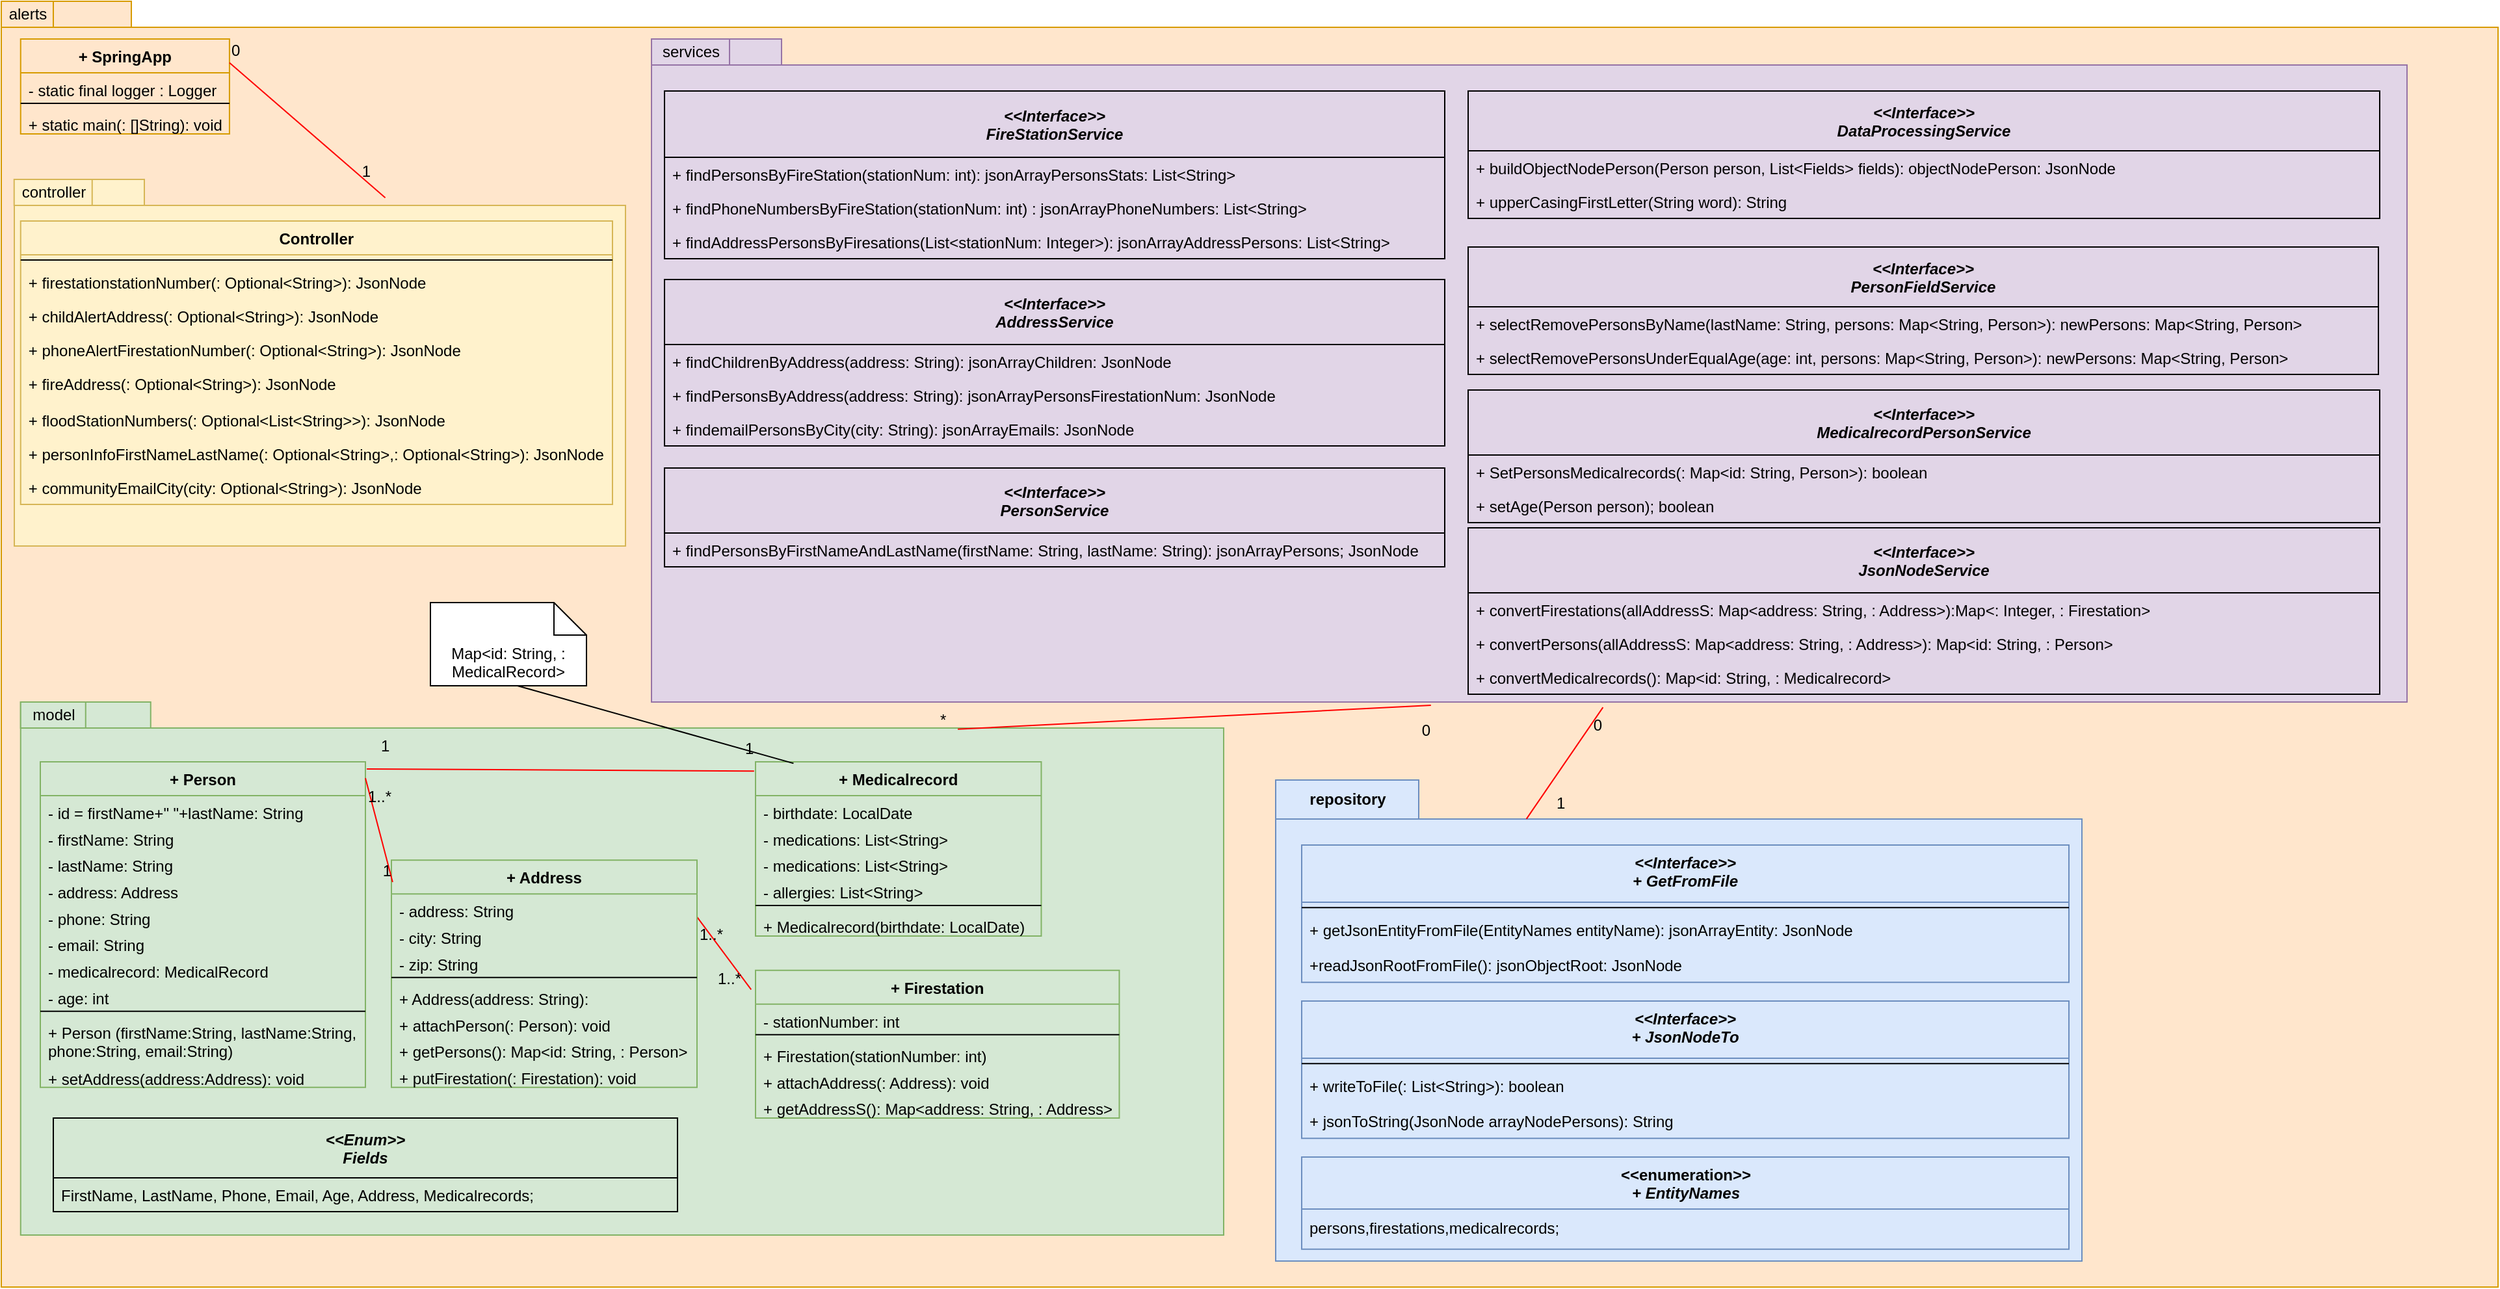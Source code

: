 <mxfile version="20.2.3" type="device" pages="2"><diagram id="7Isf6xMYXmhKDAAIETeE" name="ClassDiagram1"><mxGraphModel dx="2836" dy="2004" grid="1" gridSize="10" guides="1" tooltips="1" connect="1" arrows="1" fold="1" page="1" pageScale="1" pageWidth="827" pageHeight="1169" math="0" shadow="0"><root><mxCell id="0"/><mxCell id="1" parent="0"/><mxCell id="1Yj8D8H0FmLidYMPe9CD-1" value="" style="shape=folder;fontStyle=1;spacingTop=10;tabWidth=100;tabHeight=20;tabPosition=left;html=1;fillColor=#ffe6cc;strokeColor=#d79b00;" parent="1" vertex="1"><mxGeometry x="-1650" y="-1169" width="1920" height="989" as="geometry"/></mxCell><mxCell id="TotBtE_DFq-EetUc3UUm-1" value="alerts" style="text;html=1;align=center;verticalAlign=middle;resizable=0;points=[];autosize=1;strokeColor=#d79b00;fillColor=#ffe6cc;gradientColor=none;glass=0;" parent="1" vertex="1"><mxGeometry x="-1649.998" y="-1169" width="40" height="20" as="geometry"/></mxCell><mxCell id="pX3zZydq1ZKa4Ty7GVHY-1" value="+ SpringApp" style="swimlane;fontStyle=1;align=center;verticalAlign=top;childLayout=stackLayout;horizontal=1;startSize=26;horizontalStack=0;resizeParent=1;resizeParentMax=0;resizeLast=0;collapsible=1;marginBottom=0;fillColor=#ffe6cc;strokeColor=#d79b00;" parent="1" vertex="1"><mxGeometry x="-1635.131" y="-1139.997" width="160.6" height="72.947" as="geometry"/></mxCell><mxCell id="pX3zZydq1ZKa4Ty7GVHY-2" value="- static final logger : Logger" style="text;align=left;verticalAlign=top;spacingLeft=4;spacingRight=4;overflow=hidden;rotatable=0;points=[[0,0.5],[1,0.5]];portConstraint=eastwest;" parent="pX3zZydq1ZKa4Ty7GVHY-1" vertex="1"><mxGeometry y="26" width="160.6" height="20.344" as="geometry"/></mxCell><mxCell id="pX3zZydq1ZKa4Ty7GVHY-3" value="" style="line;strokeWidth=1;align=left;verticalAlign=middle;spacingTop=-1;spacingLeft=3;spacingRight=3;rotatable=0;labelPosition=right;points=[];portConstraint=eastwest;" parent="pX3zZydq1ZKa4Ty7GVHY-1" vertex="1"><mxGeometry y="46.344" width="160.6" height="6.26" as="geometry"/></mxCell><mxCell id="pX3zZydq1ZKa4Ty7GVHY-4" value="+ static main(: []String): void" style="text;align=left;verticalAlign=top;spacingLeft=4;spacingRight=4;overflow=hidden;rotatable=0;points=[[0,0.5],[1,0.5]];portConstraint=eastwest;" parent="pX3zZydq1ZKa4Ty7GVHY-1" vertex="1"><mxGeometry y="52.603" width="160.6" height="20.344" as="geometry"/></mxCell><mxCell id="L_LMBmzwX3eB0V7V_VdJ-1" value="" style="endArrow=none;html=1;rounded=0;align=center;verticalAlign=top;endFill=0;labelBackgroundColor=none;exitX=1;exitY=0.25;exitDx=0;exitDy=0;strokeColor=#FF0000;entryX=0.607;entryY=0.05;entryDx=0;entryDy=0;entryPerimeter=0;" parent="1" source="pX3zZydq1ZKa4Ty7GVHY-1" target="nXKcTEVYwteALs7NC0Xw-1" edge="1"><mxGeometry relative="1" as="geometry"><mxPoint x="-638.281" y="-1067.222" as="sourcePoint"/><mxPoint x="-450.055" y="-1010.006" as="targetPoint"/></mxGeometry></mxCell><mxCell id="L_LMBmzwX3eB0V7V_VdJ-2" value="0" style="resizable=0;html=1;align=left;verticalAlign=top;labelBackgroundColor=none;glass=0;gradientColor=none;" parent="L_LMBmzwX3eB0V7V_VdJ-1" connectable="0" vertex="1"><mxGeometry x="-1" relative="1" as="geometry"><mxPoint y="-23" as="offset"/></mxGeometry></mxCell><mxCell id="L_LMBmzwX3eB0V7V_VdJ-3" value="&lt;span style=&quot;text-align: left&quot;&gt;1&lt;/span&gt;" style="resizable=0;html=1;align=right;verticalAlign=bottom;labelBackgroundColor=none;glass=0;gradientColor=none;" parent="L_LMBmzwX3eB0V7V_VdJ-1" connectable="0" vertex="1"><mxGeometry x="1" relative="1" as="geometry"><mxPoint x="-11" y="-12" as="offset"/></mxGeometry></mxCell><mxCell id="s-YFi4-1TaiG5wxw9o94-1" value="" style="shape=folder;fontStyle=1;spacingTop=10;tabWidth=100;tabHeight=20;tabPosition=left;html=1;fillColor=#d5e8d4;strokeColor=#82b366;" parent="1" vertex="1"><mxGeometry x="-1635.13" y="-630" width="925.13" height="410" as="geometry"/></mxCell><mxCell id="_YQEFRuC_VUM07GQXSP8-16" value="+ Person" style="swimlane;fontStyle=1;align=center;verticalAlign=top;childLayout=stackLayout;horizontal=1;startSize=26;horizontalStack=0;resizeParent=1;resizeParentMax=0;resizeLast=0;collapsible=1;marginBottom=0;fillColor=#d5e8d4;strokeColor=#82b366;" parent="1" vertex="1"><mxGeometry x="-1620" y="-584" width="250" height="250.339" as="geometry"/></mxCell><mxCell id="ZxJXqssnahOHYMhJ38kJ-1" value="- id = firstName+&quot; &quot;+lastName: String" style="text;strokeColor=none;fillColor=none;align=left;verticalAlign=top;spacingLeft=4;spacingRight=4;overflow=hidden;rotatable=0;points=[[0,0.5],[1,0.5]];portConstraint=eastwest;" parent="_YQEFRuC_VUM07GQXSP8-16" vertex="1"><mxGeometry y="26" width="250" height="20.344" as="geometry"/></mxCell><mxCell id="_YQEFRuC_VUM07GQXSP8-2" value="- firstName: String" style="text;strokeColor=none;fillColor=none;align=left;verticalAlign=top;spacingLeft=4;spacingRight=4;overflow=hidden;rotatable=0;points=[[0,0.5],[1,0.5]];portConstraint=eastwest;" parent="_YQEFRuC_VUM07GQXSP8-16" vertex="1"><mxGeometry y="46.344" width="250" height="20.344" as="geometry"/></mxCell><mxCell id="_YQEFRuC_VUM07GQXSP8-3" value="- lastName: String" style="text;strokeColor=none;fillColor=none;align=left;verticalAlign=top;spacingLeft=4;spacingRight=4;overflow=hidden;rotatable=0;points=[[0,0.5],[1,0.5]];portConstraint=eastwest;" parent="_YQEFRuC_VUM07GQXSP8-16" vertex="1"><mxGeometry y="66.687" width="250" height="20.344" as="geometry"/></mxCell><mxCell id="_YQEFRuC_VUM07GQXSP8-17" value="- address: Address" style="text;strokeColor=none;fillColor=none;align=left;verticalAlign=top;spacingLeft=4;spacingRight=4;overflow=hidden;rotatable=0;points=[[0,0.5],[1,0.5]];portConstraint=eastwest;" parent="_YQEFRuC_VUM07GQXSP8-16" vertex="1"><mxGeometry y="87.031" width="250" height="20.344" as="geometry"/></mxCell><mxCell id="_YQEFRuC_VUM07GQXSP8-29" value="- phone: String" style="text;strokeColor=none;fillColor=none;align=left;verticalAlign=top;spacingLeft=4;spacingRight=4;overflow=hidden;rotatable=0;points=[[0,0.5],[1,0.5]];portConstraint=eastwest;" parent="_YQEFRuC_VUM07GQXSP8-16" vertex="1"><mxGeometry y="107.375" width="250" height="20.344" as="geometry"/></mxCell><mxCell id="_YQEFRuC_VUM07GQXSP8-30" value="- email: String" style="text;strokeColor=none;fillColor=none;align=left;verticalAlign=top;spacingLeft=4;spacingRight=4;overflow=hidden;rotatable=0;points=[[0,0.5],[1,0.5]];portConstraint=eastwest;" parent="_YQEFRuC_VUM07GQXSP8-16" vertex="1"><mxGeometry y="127.718" width="250" height="20.344" as="geometry"/></mxCell><mxCell id="gW4IxIGInDRmWeXZWS_a-117" value="- medicalrecord: MedicalRecord" style="text;strokeColor=none;fillColor=none;align=left;verticalAlign=top;spacingLeft=4;spacingRight=4;overflow=hidden;rotatable=0;points=[[0,0.5],[1,0.5]];portConstraint=eastwest;" parent="_YQEFRuC_VUM07GQXSP8-16" vertex="1"><mxGeometry y="148.062" width="250" height="20.344" as="geometry"/></mxCell><mxCell id="AdAsgxLj9f2kZuYANCnb-1" value="- age: int" style="text;strokeColor=none;fillColor=none;align=left;verticalAlign=top;spacingLeft=4;spacingRight=4;overflow=hidden;rotatable=0;points=[[0,0.5],[1,0.5]];portConstraint=eastwest;" parent="_YQEFRuC_VUM07GQXSP8-16" vertex="1"><mxGeometry y="168.405" width="250" height="20.344" as="geometry"/></mxCell><mxCell id="_YQEFRuC_VUM07GQXSP8-19" value="" style="line;strokeWidth=1;fillColor=none;align=left;verticalAlign=middle;spacingTop=-1;spacingLeft=3;spacingRight=3;rotatable=0;labelPosition=right;points=[];portConstraint=eastwest;" parent="_YQEFRuC_VUM07GQXSP8-16" vertex="1"><mxGeometry y="188.749" width="250" height="6.26" as="geometry"/></mxCell><mxCell id="DitG0eytX2IhtNALohOV-4" value="+ Person (firstName:String, lastName:String,&#10;phone:String, email:String)" style="text;strokeColor=none;fillColor=none;align=left;verticalAlign=top;spacingLeft=4;spacingRight=4;overflow=hidden;rotatable=0;points=[[0,0.5],[1,0.5]];portConstraint=eastwest;" parent="_YQEFRuC_VUM07GQXSP8-16" vertex="1"><mxGeometry y="195.009" width="250" height="35.33" as="geometry"/></mxCell><mxCell id="DitG0eytX2IhtNALohOV-15" value="+ setAddress(address:Address): void" style="text;strokeColor=none;fillColor=none;align=left;verticalAlign=top;spacingLeft=4;spacingRight=4;overflow=hidden;rotatable=0;points=[[0,0.5],[1,0.5]];portConstraint=eastwest;" parent="_YQEFRuC_VUM07GQXSP8-16" vertex="1"><mxGeometry y="230.339" width="250" height="20" as="geometry"/></mxCell><mxCell id="_YQEFRuC_VUM07GQXSP8-57" value="+ Medicalrecord" style="swimlane;fontStyle=1;align=center;verticalAlign=top;childLayout=stackLayout;horizontal=1;startSize=26;horizontalStack=0;resizeParent=1;resizeParentMax=0;resizeLast=0;collapsible=1;marginBottom=0;fillColor=#d5e8d4;strokeColor=#82b366;" parent="1" vertex="1"><mxGeometry x="-1070" y="-584" width="219.74" height="133.978" as="geometry"/></mxCell><mxCell id="_YQEFRuC_VUM07GQXSP8-58" value="- birthdate: LocalDate" style="text;strokeColor=none;fillColor=none;align=left;verticalAlign=top;spacingLeft=4;spacingRight=4;overflow=hidden;rotatable=0;points=[[0,0.5],[1,0.5]];portConstraint=eastwest;" parent="_YQEFRuC_VUM07GQXSP8-57" vertex="1"><mxGeometry y="26" width="219.74" height="20.344" as="geometry"/></mxCell><mxCell id="_YQEFRuC_VUM07GQXSP8-59" value="- medications: List&lt;String&gt;" style="text;strokeColor=none;fillColor=none;align=left;verticalAlign=top;spacingLeft=4;spacingRight=4;overflow=hidden;rotatable=0;points=[[0,0.5],[1,0.5]];portConstraint=eastwest;" parent="_YQEFRuC_VUM07GQXSP8-57" vertex="1"><mxGeometry y="46.344" width="219.74" height="20.344" as="geometry"/></mxCell><mxCell id="jNMQZEK8fxUkL67PKVae-6" value="- medications: List&lt;String&gt;" style="text;strokeColor=none;fillColor=none;align=left;verticalAlign=top;spacingLeft=4;spacingRight=4;overflow=hidden;rotatable=0;points=[[0,0.5],[1,0.5]];portConstraint=eastwest;" vertex="1" parent="_YQEFRuC_VUM07GQXSP8-57"><mxGeometry y="66.687" width="219.74" height="20.344" as="geometry"/></mxCell><mxCell id="_YQEFRuC_VUM07GQXSP8-60" value="- allergies: List&lt;String&gt;" style="text;strokeColor=none;fillColor=none;align=left;verticalAlign=top;spacingLeft=4;spacingRight=4;overflow=hidden;rotatable=0;points=[[0,0.5],[1,0.5]];portConstraint=eastwest;" parent="_YQEFRuC_VUM07GQXSP8-57" vertex="1"><mxGeometry y="87.031" width="219.74" height="20.344" as="geometry"/></mxCell><mxCell id="_YQEFRuC_VUM07GQXSP8-63" value="" style="line;strokeWidth=1;fillColor=none;align=left;verticalAlign=middle;spacingTop=-1;spacingLeft=3;spacingRight=3;rotatable=0;labelPosition=right;points=[];portConstraint=eastwest;" parent="_YQEFRuC_VUM07GQXSP8-57" vertex="1"><mxGeometry y="107.375" width="219.74" height="6.26" as="geometry"/></mxCell><mxCell id="DitG0eytX2IhtNALohOV-16" value="+ Medicalrecord(birthdate: LocalDate)" style="text;strokeColor=none;fillColor=none;align=left;verticalAlign=top;spacingLeft=4;spacingRight=4;overflow=hidden;rotatable=0;points=[[0,0.5],[1,0.5]];portConstraint=eastwest;" parent="_YQEFRuC_VUM07GQXSP8-57" vertex="1"><mxGeometry y="113.634" width="219.74" height="20.344" as="geometry"/></mxCell><mxCell id="_YQEFRuC_VUM07GQXSP8-90" value="" style="endArrow=none;html=1;rounded=0;align=center;verticalAlign=top;endFill=0;labelBackgroundColor=none;strokeColor=#FF0000;entryX=1.004;entryY=0.022;entryDx=0;entryDy=0;entryPerimeter=0;exitX=-0.005;exitY=0.053;exitDx=0;exitDy=0;exitPerimeter=0;" parent="1" source="_YQEFRuC_VUM07GQXSP8-57" target="_YQEFRuC_VUM07GQXSP8-16" edge="1"><mxGeometry relative="1" as="geometry"><mxPoint x="-1340" y="-618" as="sourcePoint"/><mxPoint x="-1370" y="-488" as="targetPoint"/></mxGeometry></mxCell><mxCell id="_YQEFRuC_VUM07GQXSP8-91" value="1" style="resizable=0;html=1;align=left;verticalAlign=top;labelBackgroundColor=none;glass=0;gradientColor=none;" parent="_YQEFRuC_VUM07GQXSP8-90" connectable="0" vertex="1"><mxGeometry x="-1" relative="1" as="geometry"><mxPoint x="-9" y="-31" as="offset"/></mxGeometry></mxCell><mxCell id="OHmu_Cunv7kvX6QmUd1U-1" value="model" style="text;html=1;align=center;verticalAlign=middle;resizable=0;points=[];autosize=1;strokeColor=#82b366;fillColor=#d5e8d4;glass=0;" parent="1" vertex="1"><mxGeometry x="-1635.13" y="-629.996" width="50" height="20" as="geometry"/></mxCell><mxCell id="_YQEFRuC_VUM07GQXSP8-98" value="+ Firestation" style="swimlane;fontStyle=1;align=center;verticalAlign=top;childLayout=stackLayout;horizontal=1;startSize=26;horizontalStack=0;resizeParent=1;resizeParentMax=0;resizeLast=0;collapsible=1;marginBottom=0;fillColor=#d5e8d4;strokeColor=#82b366;" parent="1" vertex="1"><mxGeometry x="-1070" y="-423.63" width="279.74" height="113.634" as="geometry"/></mxCell><mxCell id="_YQEFRuC_VUM07GQXSP8-99" value="- stationNumber: int" style="text;strokeColor=none;fillColor=none;align=left;verticalAlign=top;spacingLeft=4;spacingRight=4;overflow=hidden;rotatable=0;points=[[0,0.5],[1,0.5]];portConstraint=eastwest;" parent="_YQEFRuC_VUM07GQXSP8-98" vertex="1"><mxGeometry y="26" width="279.74" height="20.344" as="geometry"/></mxCell><mxCell id="_YQEFRuC_VUM07GQXSP8-102" value="" style="line;strokeWidth=1;fillColor=none;align=left;verticalAlign=middle;spacingTop=-1;spacingLeft=3;spacingRight=3;rotatable=0;labelPosition=right;points=[];portConstraint=eastwest;" parent="_YQEFRuC_VUM07GQXSP8-98" vertex="1"><mxGeometry y="46.344" width="279.74" height="6.26" as="geometry"/></mxCell><mxCell id="DitG0eytX2IhtNALohOV-1" value="+ Firestation(stationNumber: int)" style="text;strokeColor=none;fillColor=none;align=left;verticalAlign=top;spacingLeft=4;spacingRight=4;overflow=hidden;rotatable=0;points=[[0,0.5],[1,0.5]];portConstraint=eastwest;" parent="_YQEFRuC_VUM07GQXSP8-98" vertex="1"><mxGeometry y="52.603" width="279.74" height="20.344" as="geometry"/></mxCell><mxCell id="tOSdcn7apsX1avnee6yK-39" value="+ attachAddress(: Address): void" style="text;strokeColor=none;fillColor=none;align=left;verticalAlign=top;spacingLeft=4;spacingRight=4;overflow=hidden;rotatable=0;points=[[0,0.5],[1,0.5]];portConstraint=eastwest;" parent="_YQEFRuC_VUM07GQXSP8-98" vertex="1"><mxGeometry y="72.947" width="279.74" height="20.344" as="geometry"/></mxCell><mxCell id="tOSdcn7apsX1avnee6yK-40" value="+ getAddressS(): Map&lt;address: String, : Address&gt;)" style="text;strokeColor=none;fillColor=none;align=left;verticalAlign=top;spacingLeft=4;spacingRight=4;overflow=hidden;rotatable=0;points=[[0,0.5],[1,0.5]];portConstraint=eastwest;" parent="_YQEFRuC_VUM07GQXSP8-98" vertex="1"><mxGeometry y="93.29" width="279.74" height="20.344" as="geometry"/></mxCell><mxCell id="ZxJXqssnahOHYMhJ38kJ-6" value="" style="endArrow=none;html=1;rounded=0;align=center;verticalAlign=top;endFill=0;labelBackgroundColor=none;strokeColor=#FF0000;entryX=-0.012;entryY=0.13;entryDx=0;entryDy=0;entryPerimeter=0;exitX=1;exitY=0.25;exitDx=0;exitDy=0;" parent="1" source="tOSdcn7apsX1avnee6yK-1" target="_YQEFRuC_VUM07GQXSP8-98" edge="1"><mxGeometry relative="1" as="geometry"><mxPoint x="-1086.64" y="-386.082" as="sourcePoint"/><mxPoint x="179.92" y="-790.028" as="targetPoint"/></mxGeometry></mxCell><mxCell id="ZxJXqssnahOHYMhJ38kJ-7" value="1..*" style="resizable=0;html=1;align=left;verticalAlign=top;labelBackgroundColor=none;glass=0;gradientColor=none;" parent="ZxJXqssnahOHYMhJ38kJ-6" connectable="0" vertex="1"><mxGeometry x="-1" relative="1" as="geometry"><mxPoint as="offset"/></mxGeometry></mxCell><mxCell id="ZxJXqssnahOHYMhJ38kJ-8" value="&lt;div style=&quot;text-align: left;&quot;&gt;&lt;span style=&quot;background-color: initial;&quot;&gt;1..*&lt;/span&gt;&lt;/div&gt;" style="resizable=0;html=1;align=right;verticalAlign=bottom;labelBackgroundColor=none;glass=0;gradientColor=none;" parent="ZxJXqssnahOHYMhJ38kJ-6" connectable="0" vertex="1"><mxGeometry x="1" relative="1" as="geometry"><mxPoint x="-7" as="offset"/></mxGeometry></mxCell><mxCell id="nXKcTEVYwteALs7NC0Xw-1" value="" style="shape=folder;fontStyle=1;spacingTop=10;tabWidth=100;tabHeight=20;tabPosition=left;html=1;fillColor=#fff2cc;strokeColor=#d6b656;container=0;" parent="1" vertex="1"><mxGeometry x="-1640" y="-1032" width="470" height="282" as="geometry"/></mxCell><mxCell id="ZxJXqssnahOHYMhJ38kJ-24" value="Controller" style="swimlane;fontStyle=1;align=center;verticalAlign=top;childLayout=stackLayout;horizontal=1;startSize=26;horizontalStack=0;resizeParent=1;resizeParentMax=0;resizeLast=0;collapsible=1;marginBottom=0;fillColor=#fff2cc;strokeColor=#d6b656;" parent="1" vertex="1"><mxGeometry x="-1635.13" y="-1000" width="455.13" height="218" as="geometry"/></mxCell><mxCell id="ZxJXqssnahOHYMhJ38kJ-28" value="" style="line;strokeWidth=1;fillColor=none;align=left;verticalAlign=middle;spacingTop=-1;spacingLeft=3;spacingRight=3;rotatable=0;labelPosition=right;points=[];portConstraint=eastwest;" parent="ZxJXqssnahOHYMhJ38kJ-24" vertex="1"><mxGeometry y="26" width="455.13" height="8" as="geometry"/></mxCell><mxCell id="ZxJXqssnahOHYMhJ38kJ-29" value="&#9;+ firestationstationNumber(: Optional&lt;String&gt;): JsonNode" style="text;strokeColor=none;fillColor=none;align=left;verticalAlign=top;spacingLeft=4;spacingRight=4;overflow=hidden;rotatable=0;points=[[0,0.5],[1,0.5]];portConstraint=eastwest;" parent="ZxJXqssnahOHYMhJ38kJ-24" vertex="1"><mxGeometry y="34" width="455.13" height="26" as="geometry"/></mxCell><mxCell id="tOSdcn7apsX1avnee6yK-67" value="&#9;+ childAlertAddress(: Optional&lt;String&gt;): JsonNode" style="text;strokeColor=none;fillColor=none;align=left;verticalAlign=top;spacingLeft=4;spacingRight=4;overflow=hidden;rotatable=0;points=[[0,0.5],[1,0.5]];portConstraint=eastwest;" parent="ZxJXqssnahOHYMhJ38kJ-24" vertex="1"><mxGeometry y="60" width="455.13" height="26" as="geometry"/></mxCell><mxCell id="tOSdcn7apsX1avnee6yK-68" value="&#9;+ phoneAlertFirestationNumber(: Optional&lt;String&gt;): JsonNode" style="text;strokeColor=none;fillColor=none;align=left;verticalAlign=top;spacingLeft=4;spacingRight=4;overflow=hidden;rotatable=0;points=[[0,0.5],[1,0.5]];portConstraint=eastwest;" parent="ZxJXqssnahOHYMhJ38kJ-24" vertex="1"><mxGeometry y="86" width="455.13" height="26" as="geometry"/></mxCell><mxCell id="tOSdcn7apsX1avnee6yK-69" value="+ fireAddress(: Optional&lt;String&gt;): JsonNode" style="text;strokeColor=none;fillColor=none;align=left;verticalAlign=top;spacingLeft=4;spacingRight=4;overflow=hidden;rotatable=0;points=[[0,0.5],[1,0.5]];portConstraint=eastwest;" parent="ZxJXqssnahOHYMhJ38kJ-24" vertex="1"><mxGeometry y="112" width="455.13" height="28" as="geometry"/></mxCell><mxCell id="tOSdcn7apsX1avnee6yK-70" value="+ floodStationNumbers(: Optional&lt;List&lt;String&gt;&gt;): JsonNode" style="text;strokeColor=none;fillColor=none;align=left;verticalAlign=top;spacingLeft=4;spacingRight=4;overflow=hidden;rotatable=0;points=[[0,0.5],[1,0.5]];portConstraint=eastwest;" parent="ZxJXqssnahOHYMhJ38kJ-24" vertex="1"><mxGeometry y="140" width="455.13" height="26" as="geometry"/></mxCell><mxCell id="tOSdcn7apsX1avnee6yK-71" value="+ personInfoFirstNameLastName(: Optional&lt;String&gt;,: Optional&lt;String&gt;): JsonNode" style="text;strokeColor=none;fillColor=none;align=left;verticalAlign=top;spacingLeft=4;spacingRight=4;overflow=hidden;rotatable=0;points=[[0,0.5],[1,0.5]];portConstraint=eastwest;" parent="ZxJXqssnahOHYMhJ38kJ-24" vertex="1"><mxGeometry y="166" width="455.13" height="26" as="geometry"/></mxCell><mxCell id="tOSdcn7apsX1avnee6yK-72" value="+ communityEmailCity(city: Optional&lt;String&gt;): JsonNode" style="text;strokeColor=none;fillColor=none;align=left;verticalAlign=top;spacingLeft=4;spacingRight=4;overflow=hidden;rotatable=0;points=[[0,0.5],[1,0.5]];portConstraint=eastwest;" parent="ZxJXqssnahOHYMhJ38kJ-24" vertex="1"><mxGeometry y="192" width="455.13" height="26" as="geometry"/></mxCell><mxCell id="HpJ095s4Z6i443x8LYtv-1" value="controller" style="text;html=1;align=center;verticalAlign=middle;resizable=0;points=[];autosize=1;strokeColor=#d6b656;fillColor=#fff2cc;glass=0;" parent="1" vertex="1"><mxGeometry x="-1640.129" y="-1031.997" width="60" height="20" as="geometry"/></mxCell><mxCell id="ZxJXqssnahOHYMhJ38kJ-39" value="" style="shape=folder;fontStyle=1;spacingTop=10;tabWidth=100;tabHeight=20;tabPosition=left;html=1;fillColor=#e1d5e7;strokeColor=#9673a6;" parent="1" vertex="1"><mxGeometry x="-1150" y="-1140" width="1350" height="510" as="geometry"/></mxCell><mxCell id="ZxJXqssnahOHYMhJ38kJ-40" value="services" style="text;html=1;align=center;verticalAlign=middle;resizable=0;points=[];autosize=1;strokeColor=#9673a6;fillColor=#e1d5e7;glass=0;" parent="1" vertex="1"><mxGeometry x="-1150" y="-1139.997" width="60" height="20" as="geometry"/></mxCell><mxCell id="ZxJXqssnahOHYMhJ38kJ-41" value="&lt;&lt;Interface&gt;&gt;&#10;FireStationService" style="swimlane;fontStyle=3;childLayout=stackLayout;horizontal=1;startSize=51;fillColor=none;horizontalStack=0;resizeParent=1;resizeParentMax=0;resizeLast=0;collapsible=1;marginBottom=0;" parent="1" vertex="1"><mxGeometry x="-1140" y="-1100" width="600" height="129" as="geometry"/></mxCell><mxCell id="ZxJXqssnahOHYMhJ38kJ-42" value="+ findPersonsByFireStation(stationNum: int): jsonArrayPersonsStats: List&lt;String&gt;" style="text;strokeColor=none;fillColor=none;align=left;verticalAlign=top;spacingLeft=4;spacingRight=4;overflow=hidden;rotatable=0;points=[[0,0.5],[1,0.5]];portConstraint=eastwest;" parent="ZxJXqssnahOHYMhJ38kJ-41" vertex="1"><mxGeometry y="51" width="600" height="26" as="geometry"/></mxCell><mxCell id="ZxJXqssnahOHYMhJ38kJ-43" value="+ findPhoneNumbersByFireStation(stationNum: int) : jsonArrayPhoneNumbers: List&lt;String&gt;" style="text;strokeColor=none;fillColor=none;align=left;verticalAlign=top;spacingLeft=4;spacingRight=4;overflow=hidden;rotatable=0;points=[[0,0.5],[1,0.5]];portConstraint=eastwest;" parent="ZxJXqssnahOHYMhJ38kJ-41" vertex="1"><mxGeometry y="77" width="600" height="26" as="geometry"/></mxCell><mxCell id="M8iBlHHp7jSmqoKljAnf-2" value="+ findAddressPersonsByFiresations(List&lt;stationNum: Integer&gt;): jsonArrayAddressPersons: List&lt;String&gt;" style="text;strokeColor=none;fillColor=none;align=left;verticalAlign=top;spacingLeft=4;spacingRight=4;overflow=hidden;rotatable=0;points=[[0,0.5],[1,0.5]];portConstraint=eastwest;" parent="ZxJXqssnahOHYMhJ38kJ-41" vertex="1"><mxGeometry y="103" width="600" height="26" as="geometry"/></mxCell><mxCell id="ZxJXqssnahOHYMhJ38kJ-45" value="&lt;&lt;Interface&gt;&gt;&#10;AddressService" style="swimlane;fontStyle=3;childLayout=stackLayout;horizontal=1;startSize=50;fillColor=none;horizontalStack=0;resizeParent=1;resizeParentMax=0;resizeLast=0;collapsible=1;marginBottom=0;" parent="1" vertex="1"><mxGeometry x="-1140" y="-955" width="600" height="128" as="geometry"/></mxCell><mxCell id="ZxJXqssnahOHYMhJ38kJ-46" value="+ findChildrenByAddress(address: String): jsonArrayChildren: JsonNode" style="text;strokeColor=none;fillColor=none;align=left;verticalAlign=top;spacingLeft=4;spacingRight=4;overflow=hidden;rotatable=0;points=[[0,0.5],[1,0.5]];portConstraint=eastwest;" parent="ZxJXqssnahOHYMhJ38kJ-45" vertex="1"><mxGeometry y="50" width="600" height="26" as="geometry"/></mxCell><mxCell id="M8iBlHHp7jSmqoKljAnf-1" value="+ findPersonsByAddress(address: String): jsonArrayPersonsFirestationNum: JsonNode" style="text;strokeColor=none;fillColor=none;align=left;verticalAlign=top;spacingLeft=4;spacingRight=4;overflow=hidden;rotatable=0;points=[[0,0.5],[1,0.5]];portConstraint=eastwest;" parent="ZxJXqssnahOHYMhJ38kJ-45" vertex="1"><mxGeometry y="76" width="600" height="26" as="geometry"/></mxCell><mxCell id="fDODU5_W8LiwZZ4vn0nD-5" value="+ findemailPersonsByCity(city: String): jsonArrayEmails: JsonNode" style="text;strokeColor=none;fillColor=none;align=left;verticalAlign=top;spacingLeft=4;spacingRight=4;overflow=hidden;rotatable=0;points=[[0,0.5],[1,0.5]];portConstraint=eastwest;" parent="ZxJXqssnahOHYMhJ38kJ-45" vertex="1"><mxGeometry y="102" width="600" height="26" as="geometry"/></mxCell><mxCell id="fDODU5_W8LiwZZ4vn0nD-1" value="&lt;&lt;Interface&gt;&gt;&#10;PersonService" style="swimlane;fontStyle=3;childLayout=stackLayout;horizontal=1;startSize=50;fillColor=none;horizontalStack=0;resizeParent=1;resizeParentMax=0;resizeLast=0;collapsible=1;marginBottom=0;" parent="1" vertex="1"><mxGeometry x="-1140" y="-810" width="600" height="76" as="geometry"/></mxCell><mxCell id="fDODU5_W8LiwZZ4vn0nD-2" value="+ findPersonsByFirstNameAndLastName(firstName: String, lastName: String): jsonArrayPersons; JsonNode" style="text;strokeColor=none;fillColor=none;align=left;verticalAlign=top;spacingLeft=4;spacingRight=4;overflow=hidden;rotatable=0;points=[[0,0.5],[1,0.5]];portConstraint=eastwest;" parent="fDODU5_W8LiwZZ4vn0nD-1" vertex="1"><mxGeometry y="50" width="600" height="26" as="geometry"/></mxCell><mxCell id="fDODU5_W8LiwZZ4vn0nD-18" value="&lt;&lt;Interface&gt;&gt;&#10;PersonFieldService" style="swimlane;fontStyle=3;childLayout=stackLayout;horizontal=1;startSize=46;fillColor=none;horizontalStack=0;resizeParent=1;resizeParentMax=0;resizeLast=0;collapsible=1;marginBottom=0;" parent="1" vertex="1"><mxGeometry x="-522" y="-980" width="700" height="98" as="geometry"/></mxCell><mxCell id="gW4IxIGInDRmWeXZWS_a-105" value="+ selectRemovePersonsByName(lastName: String, persons: Map&lt;String, Person&gt;): newPersons: Map&lt;String, Person&gt;" style="text;strokeColor=none;fillColor=none;align=left;verticalAlign=top;spacingLeft=4;spacingRight=4;overflow=hidden;rotatable=0;points=[[0,0.5],[1,0.5]];portConstraint=eastwest;" parent="fDODU5_W8LiwZZ4vn0nD-18" vertex="1"><mxGeometry y="46" width="700" height="26" as="geometry"/></mxCell><mxCell id="AdAsgxLj9f2kZuYANCnb-15" value="+ selectRemovePersonsUnderEqualAge(age: int, persons: Map&lt;String, Person&gt;): newPersons: Map&lt;String, Person&gt;" style="text;strokeColor=none;fillColor=none;align=left;verticalAlign=top;spacingLeft=4;spacingRight=4;overflow=hidden;rotatable=0;points=[[0,0.5],[1,0.5]];portConstraint=eastwest;" parent="fDODU5_W8LiwZZ4vn0nD-18" vertex="1"><mxGeometry y="72" width="700" height="26" as="geometry"/></mxCell><mxCell id="gW4IxIGInDRmWeXZWS_a-7" value="" style="resizable=0;html=1;align=left;verticalAlign=top;labelBackgroundColor=none;glass=0;gradientColor=none;" parent="1" connectable="0" vertex="1"><mxGeometry x="-1009.74" y="-487.99" as="geometry"><mxPoint x="-338" y="-6" as="offset"/></mxGeometry></mxCell><mxCell id="gW4IxIGInDRmWeXZWS_a-8" value="1" style="resizable=0;html=1;align=left;verticalAlign=top;labelBackgroundColor=none;glass=0;gradientColor=none;" parent="1" connectable="0" vertex="1"><mxGeometry x="-1360" y="-610.0" as="geometry"/></mxCell><mxCell id="gW4IxIGInDRmWeXZWS_a-79" value="repository" style="shape=folder;fontStyle=1;tabWidth=110;tabHeight=30;tabPosition=left;html=1;boundedLbl=1;labelInHeader=1;container=1;collapsible=0;fontSize=12;fillColor=#dae8fc;strokeColor=#6c8ebf;" parent="1" vertex="1"><mxGeometry x="-670" y="-570" width="620" height="370" as="geometry"/></mxCell><mxCell id="gW4IxIGInDRmWeXZWS_a-80" value="" style="html=1;strokeColor=none;resizeWidth=1;resizeHeight=1;fillColor=none;part=1;connectable=0;allowArrows=0;deletable=0;fontSize=12;" parent="gW4IxIGInDRmWeXZWS_a-79" vertex="1"><mxGeometry width="620" height="224.581" relative="1" as="geometry"><mxPoint y="70" as="offset"/></mxGeometry></mxCell><mxCell id="gW4IxIGInDRmWeXZWS_a-100" value="&lt;&lt;Interface&gt;&gt;&#10;+ GetFromFile" style="swimlane;fontStyle=3;align=center;verticalAlign=top;childLayout=stackLayout;horizontal=1;startSize=44;horizontalStack=0;resizeParent=1;resizeParentMax=0;resizeLast=0;collapsible=1;marginBottom=0;fontSize=12;fillColor=#dae8fc;strokeColor=#6c8ebf;" parent="gW4IxIGInDRmWeXZWS_a-79" vertex="1"><mxGeometry x="20" y="49.998" width="590" height="105.667" as="geometry"/></mxCell><mxCell id="gW4IxIGInDRmWeXZWS_a-102" value="" style="line;strokeWidth=1;fillColor=none;align=left;verticalAlign=middle;spacingTop=-1;spacingLeft=3;spacingRight=3;rotatable=0;labelPosition=right;points=[];portConstraint=eastwest;fontSize=12;" parent="gW4IxIGInDRmWeXZWS_a-100" vertex="1"><mxGeometry y="44" width="590" height="8.222" as="geometry"/></mxCell><mxCell id="gW4IxIGInDRmWeXZWS_a-103" value="+ getJsonEntityFromFile(EntityNames entityName): jsonArrayEntity: JsonNode " style="text;strokeColor=none;fillColor=none;align=left;verticalAlign=top;spacingLeft=4;spacingRight=4;overflow=hidden;rotatable=0;points=[[0,0.5],[1,0.5]];portConstraint=eastwest;fontSize=12;" parent="gW4IxIGInDRmWeXZWS_a-100" vertex="1"><mxGeometry y="52.222" width="590" height="26.722" as="geometry"/></mxCell><mxCell id="gW4IxIGInDRmWeXZWS_a-104" value="+readJsonRootFromFile(): jsonObjectRoot: JsonNode " style="text;strokeColor=none;fillColor=none;align=left;verticalAlign=top;spacingLeft=4;spacingRight=4;overflow=hidden;rotatable=0;points=[[0,0.5],[1,0.5]];portConstraint=eastwest;fontSize=12;" parent="gW4IxIGInDRmWeXZWS_a-100" vertex="1"><mxGeometry y="78.944" width="590" height="26.722" as="geometry"/></mxCell><mxCell id="tOSdcn7apsX1avnee6yK-61" value="&lt;&lt;Interface&gt;&gt;&#10;+ JsonNodeTo" style="swimlane;fontStyle=3;align=center;verticalAlign=top;childLayout=stackLayout;horizontal=1;startSize=44;horizontalStack=0;resizeParent=1;resizeParentMax=0;resizeLast=0;collapsible=1;marginBottom=0;fontSize=12;fillColor=#dae8fc;strokeColor=#6c8ebf;" parent="gW4IxIGInDRmWeXZWS_a-79" vertex="1"><mxGeometry x="20" y="169.999" width="590" height="105.667" as="geometry"/></mxCell><mxCell id="tOSdcn7apsX1avnee6yK-62" value="" style="line;strokeWidth=1;fillColor=none;align=left;verticalAlign=middle;spacingTop=-1;spacingLeft=3;spacingRight=3;rotatable=0;labelPosition=right;points=[];portConstraint=eastwest;fontSize=12;" parent="tOSdcn7apsX1avnee6yK-61" vertex="1"><mxGeometry y="44" width="590" height="8.222" as="geometry"/></mxCell><mxCell id="tOSdcn7apsX1avnee6yK-63" value="+ writeToFile(: List&lt;String&gt;): boolean" style="text;strokeColor=none;fillColor=none;align=left;verticalAlign=top;spacingLeft=4;spacingRight=4;overflow=hidden;rotatable=0;points=[[0,0.5],[1,0.5]];portConstraint=eastwest;fontSize=12;" parent="tOSdcn7apsX1avnee6yK-61" vertex="1"><mxGeometry y="52.222" width="590" height="26.722" as="geometry"/></mxCell><mxCell id="jNMQZEK8fxUkL67PKVae-8" value="+ jsonToString(JsonNode arrayNodePersons): String " style="text;strokeColor=none;fillColor=none;align=left;verticalAlign=top;spacingLeft=4;spacingRight=4;overflow=hidden;rotatable=0;points=[[0,0.5],[1,0.5]];portConstraint=eastwest;fontSize=12;" vertex="1" parent="tOSdcn7apsX1avnee6yK-61"><mxGeometry y="78.944" width="590" height="26.722" as="geometry"/></mxCell><mxCell id="hOcRLQ-ypS5Yrs68aBAH-4" value="&lt;b&gt;&amp;lt;&amp;lt;enumeration&amp;gt;&amp;gt;&lt;br&gt;&lt;i style=&quot;&quot;&gt;+&amp;nbsp;EntityNames&lt;/i&gt;&lt;/b&gt;" style="swimlane;fontStyle=0;align=center;verticalAlign=top;childLayout=stackLayout;horizontal=1;startSize=40;horizontalStack=0;resizeParent=1;resizeParentMax=0;resizeLast=0;collapsible=0;marginBottom=0;html=1;fillColor=#dae8fc;strokeColor=#6c8ebf;" parent="gW4IxIGInDRmWeXZWS_a-79" vertex="1"><mxGeometry x="20" y="290" width="590" height="70.833" as="geometry"/></mxCell><mxCell id="hOcRLQ-ypS5Yrs68aBAH-5" value="persons,firestations,medicalrecords;" style="text;html=1;strokeColor=none;fillColor=none;align=left;verticalAlign=middle;spacingLeft=4;spacingRight=4;overflow=hidden;rotatable=0;points=[[0,0.5],[1,0.5]];portConstraint=eastwest;" parent="hOcRLQ-ypS5Yrs68aBAH-4" vertex="1"><mxGeometry y="40" width="590" height="30.833" as="geometry"/></mxCell><mxCell id="gW4IxIGInDRmWeXZWS_a-114" value="&lt;&lt;Interface&gt;&gt;&#10;MedicalrecordPersonService" style="swimlane;fontStyle=3;childLayout=stackLayout;horizontal=1;startSize=50;fillColor=none;horizontalStack=0;resizeParent=1;resizeParentMax=0;resizeLast=0;collapsible=1;marginBottom=0;" parent="1" vertex="1"><mxGeometry x="-522" y="-870" width="701" height="102" as="geometry"/></mxCell><mxCell id="gW4IxIGInDRmWeXZWS_a-115" value="+ SetPersonsMedicalrecords(: Map&lt;id: String, Person&gt;): boolean" style="text;strokeColor=none;fillColor=none;align=left;verticalAlign=top;spacingLeft=4;spacingRight=4;overflow=hidden;rotatable=0;points=[[0,0.5],[1,0.5]];portConstraint=eastwest;" parent="gW4IxIGInDRmWeXZWS_a-114" vertex="1"><mxGeometry y="50" width="701" height="26" as="geometry"/></mxCell><mxCell id="AdAsgxLj9f2kZuYANCnb-6" value="+ setAge(Person person); boolean" style="text;strokeColor=none;fillColor=none;align=left;verticalAlign=top;spacingLeft=4;spacingRight=4;overflow=hidden;rotatable=0;points=[[0,0.5],[1,0.5]];portConstraint=eastwest;" parent="gW4IxIGInDRmWeXZWS_a-114" vertex="1"><mxGeometry y="76" width="701" height="26" as="geometry"/></mxCell><mxCell id="gW4IxIGInDRmWeXZWS_a-122" value="" style="endArrow=none;html=1;rounded=0;align=center;verticalAlign=top;endFill=0;labelBackgroundColor=none;fontSize=12;entryX=0.558;entryY=1;entryDx=0;entryDy=0;entryPerimeter=0;exitX=0.133;exitY=0.009;exitDx=0;exitDy=0;exitPerimeter=0;" parent="1" source="_YQEFRuC_VUM07GQXSP8-57" target="gW4IxIGInDRmWeXZWS_a-123" edge="1"><mxGeometry relative="1" as="geometry"><mxPoint x="-1060" y="-629.996" as="sourcePoint"/><mxPoint x="-870" y="-485.52" as="targetPoint"/></mxGeometry></mxCell><mxCell id="gW4IxIGInDRmWeXZWS_a-123" value="Map&amp;lt;id: String, : MedicalRecord&amp;gt;" style="shape=note2;boundedLbl=1;whiteSpace=wrap;html=1;size=25;verticalAlign=top;align=center;fontSize=12;" parent="1" vertex="1"><mxGeometry x="-1320" y="-706.5" width="120" height="64" as="geometry"/></mxCell><mxCell id="gW4IxIGInDRmWeXZWS_a-127" value="&lt;&lt;Interface&gt;&gt;&#10;JsonNodeService" style="swimlane;fontStyle=3;childLayout=stackLayout;horizontal=1;startSize=50;fillColor=none;horizontalStack=0;resizeParent=1;resizeParentMax=0;resizeLast=0;collapsible=1;marginBottom=0;" parent="1" vertex="1"><mxGeometry x="-522" y="-764" width="701" height="128" as="geometry"/></mxCell><mxCell id="gW4IxIGInDRmWeXZWS_a-131" value="+ convertFirestations(allAddressS: Map&lt;address: String, : Address&gt;):Map&lt;: Integer, : Firestation&gt;" style="text;strokeColor=none;fillColor=none;align=left;verticalAlign=top;spacingLeft=4;spacingRight=4;overflow=hidden;rotatable=0;points=[[0,0.5],[1,0.5]];portConstraint=eastwest;" parent="gW4IxIGInDRmWeXZWS_a-127" vertex="1"><mxGeometry y="50" width="701" height="26" as="geometry"/></mxCell><mxCell id="gW4IxIGInDRmWeXZWS_a-128" value="+ convertPersons(allAddressS: Map&lt;address: String, : Address&gt;): Map&lt;id: String, : Person&gt;" style="text;strokeColor=none;fillColor=none;align=left;verticalAlign=top;spacingLeft=4;spacingRight=4;overflow=hidden;rotatable=0;points=[[0,0.5],[1,0.5]];portConstraint=eastwest;" parent="gW4IxIGInDRmWeXZWS_a-127" vertex="1"><mxGeometry y="76" width="701" height="26" as="geometry"/></mxCell><mxCell id="gW4IxIGInDRmWeXZWS_a-132" value="+ convertMedicalrecords(): Map&lt;id: String, : Medicalrecord&gt;" style="text;strokeColor=none;fillColor=none;align=left;verticalAlign=top;spacingLeft=4;spacingRight=4;overflow=hidden;rotatable=0;points=[[0,0.5],[1,0.5]];portConstraint=eastwest;" parent="gW4IxIGInDRmWeXZWS_a-127" vertex="1"><mxGeometry y="102" width="701" height="26" as="geometry"/></mxCell><mxCell id="tOSdcn7apsX1avnee6yK-1" value="+ Address" style="swimlane;fontStyle=1;align=center;verticalAlign=top;childLayout=stackLayout;horizontal=1;startSize=26;horizontalStack=0;resizeParent=1;resizeParentMax=0;resizeLast=0;collapsible=1;marginBottom=0;fillColor=#d5e8d4;strokeColor=#82b366;" parent="1" vertex="1"><mxGeometry x="-1350" y="-508.33" width="235" height="174.665" as="geometry"/></mxCell><mxCell id="tOSdcn7apsX1avnee6yK-3" value="- address: String" style="text;strokeColor=none;fillColor=none;align=left;verticalAlign=top;spacingLeft=4;spacingRight=4;overflow=hidden;rotatable=0;points=[[0,0.5],[1,0.5]];portConstraint=eastwest;" parent="tOSdcn7apsX1avnee6yK-1" vertex="1"><mxGeometry y="26" width="235" height="20.344" as="geometry"/></mxCell><mxCell id="_YQEFRuC_VUM07GQXSP8-18" value="- city: String" style="text;strokeColor=none;fillColor=none;align=left;verticalAlign=top;spacingLeft=4;spacingRight=4;overflow=hidden;rotatable=0;points=[[0,0.5],[1,0.5]];portConstraint=eastwest;" parent="tOSdcn7apsX1avnee6yK-1" vertex="1"><mxGeometry y="46.344" width="235" height="20.344" as="geometry"/></mxCell><mxCell id="_YQEFRuC_VUM07GQXSP8-28" value="- zip: String" style="text;strokeColor=none;fillColor=none;align=left;verticalAlign=top;spacingLeft=4;spacingRight=4;overflow=hidden;rotatable=0;points=[[0,0.5],[1,0.5]];portConstraint=eastwest;" parent="tOSdcn7apsX1avnee6yK-1" vertex="1"><mxGeometry y="66.687" width="235" height="20.344" as="geometry"/></mxCell><mxCell id="tOSdcn7apsX1avnee6yK-4" value="" style="line;strokeWidth=1;fillColor=none;align=left;verticalAlign=middle;spacingTop=-1;spacingLeft=3;spacingRight=3;rotatable=0;labelPosition=right;points=[];portConstraint=eastwest;" parent="tOSdcn7apsX1avnee6yK-1" vertex="1"><mxGeometry y="87.031" width="235" height="6.26" as="geometry"/></mxCell><mxCell id="tOSdcn7apsX1avnee6yK-24" value="+ Address(address: String):" style="text;strokeColor=none;fillColor=none;align=left;verticalAlign=top;spacingLeft=4;spacingRight=4;overflow=hidden;rotatable=0;points=[[0,0.5],[1,0.5]];portConstraint=eastwest;" parent="tOSdcn7apsX1avnee6yK-1" vertex="1"><mxGeometry y="93.29" width="235" height="20.344" as="geometry"/></mxCell><mxCell id="tOSdcn7apsX1avnee6yK-27" value="+ attachPerson(: Person): void" style="text;strokeColor=none;fillColor=none;align=left;verticalAlign=top;spacingLeft=4;spacingRight=4;overflow=hidden;rotatable=0;points=[[0,0.5],[1,0.5]];portConstraint=eastwest;" parent="tOSdcn7apsX1avnee6yK-1" vertex="1"><mxGeometry y="113.634" width="235" height="20.344" as="geometry"/></mxCell><mxCell id="tOSdcn7apsX1avnee6yK-35" value="+ getPersons(): Map&lt;id: String, : Person&gt;" style="text;strokeColor=none;fillColor=none;align=left;verticalAlign=top;spacingLeft=4;spacingRight=4;overflow=hidden;rotatable=0;points=[[0,0.5],[1,0.5]];portConstraint=eastwest;" parent="tOSdcn7apsX1avnee6yK-1" vertex="1"><mxGeometry y="133.978" width="235" height="20.344" as="geometry"/></mxCell><mxCell id="DitG0eytX2IhtNALohOV-3" value="+ putFirestation(: Firestation): void" style="text;strokeColor=none;fillColor=none;align=left;verticalAlign=top;spacingLeft=4;spacingRight=4;overflow=hidden;rotatable=0;points=[[0,0.5],[1,0.5]];portConstraint=eastwest;" parent="tOSdcn7apsX1avnee6yK-1" vertex="1"><mxGeometry y="154.321" width="235" height="20.344" as="geometry"/></mxCell><mxCell id="tOSdcn7apsX1avnee6yK-20" value="" style="endArrow=none;html=1;rounded=0;align=center;verticalAlign=top;endFill=0;labelBackgroundColor=none;strokeColor=#FF0000;exitX=1;exitY=0.05;exitDx=0;exitDy=0;exitPerimeter=0;entryX=0.004;entryY=0.096;entryDx=0;entryDy=0;entryPerimeter=0;" parent="1" source="_YQEFRuC_VUM07GQXSP8-16" target="tOSdcn7apsX1avnee6yK-1" edge="1"><mxGeometry relative="1" as="geometry"><mxPoint x="-1280" y="-310" as="sourcePoint"/><mxPoint x="-1120" y="-310" as="targetPoint"/></mxGeometry></mxCell><mxCell id="tOSdcn7apsX1avnee6yK-21" value="1..*" style="resizable=0;html=1;align=left;verticalAlign=top;labelBackgroundColor=none;" parent="tOSdcn7apsX1avnee6yK-20" connectable="0" vertex="1"><mxGeometry x="-1" relative="1" as="geometry"/></mxCell><mxCell id="tOSdcn7apsX1avnee6yK-22" value="&lt;span style=&quot;text-align: left&quot;&gt;1&lt;/span&gt;" style="resizable=0;html=1;align=right;verticalAlign=bottom;labelBackgroundColor=none;" parent="tOSdcn7apsX1avnee6yK-20" connectable="0" vertex="1"><mxGeometry x="1" relative="1" as="geometry"/></mxCell><mxCell id="tOSdcn7apsX1avnee6yK-44" value="" style="endArrow=none;html=1;rounded=0;align=center;verticalAlign=top;endFill=0;labelBackgroundColor=none;strokeColor=#FF0000;entryX=0.542;entryY=1.008;entryDx=0;entryDy=0;entryPerimeter=0;exitX=0.311;exitY=0.081;exitDx=0;exitDy=0;exitPerimeter=0;" parent="1" source="gW4IxIGInDRmWeXZWS_a-79" target="ZxJXqssnahOHYMhJ38kJ-39" edge="1"><mxGeometry relative="1" as="geometry"><mxPoint x="-910" y="-680" as="sourcePoint"/><mxPoint x="-750" y="-680" as="targetPoint"/></mxGeometry></mxCell><mxCell id="tOSdcn7apsX1avnee6yK-45" value="1" style="resizable=0;html=1;align=left;verticalAlign=top;labelBackgroundColor=none;" parent="tOSdcn7apsX1avnee6yK-44" connectable="0" vertex="1"><mxGeometry x="-1" relative="1" as="geometry"><mxPoint x="21" y="-26" as="offset"/></mxGeometry></mxCell><mxCell id="tOSdcn7apsX1avnee6yK-46" value="&lt;span style=&quot;text-align: left&quot;&gt;0&lt;/span&gt;" style="resizable=0;html=1;align=right;verticalAlign=bottom;labelBackgroundColor=none;" parent="tOSdcn7apsX1avnee6yK-44" connectable="0" vertex="1"><mxGeometry x="1" relative="1" as="geometry"><mxPoint y="22" as="offset"/></mxGeometry></mxCell><mxCell id="tOSdcn7apsX1avnee6yK-47" value="" style="endArrow=none;html=1;rounded=0;align=center;verticalAlign=top;endFill=0;labelBackgroundColor=none;strokeColor=#FF0000;entryX=0.444;entryY=1.005;entryDx=0;entryDy=0;entryPerimeter=0;exitX=0.779;exitY=0.051;exitDx=0;exitDy=0;exitPerimeter=0;" parent="1" source="s-YFi4-1TaiG5wxw9o94-1" target="ZxJXqssnahOHYMhJ38kJ-39" edge="1"><mxGeometry relative="1" as="geometry"><mxPoint x="-910" y="-680" as="sourcePoint"/><mxPoint x="-750" y="-680" as="targetPoint"/></mxGeometry></mxCell><mxCell id="tOSdcn7apsX1avnee6yK-48" value="*" style="resizable=0;html=1;align=left;verticalAlign=top;labelBackgroundColor=none;" parent="tOSdcn7apsX1avnee6yK-47" connectable="0" vertex="1"><mxGeometry x="-1" relative="1" as="geometry"><mxPoint x="-16" y="-21" as="offset"/></mxGeometry></mxCell><mxCell id="tOSdcn7apsX1avnee6yK-49" value="&lt;span style=&quot;text-align: left&quot;&gt;0&lt;/span&gt;" style="resizable=0;html=1;align=right;verticalAlign=bottom;labelBackgroundColor=none;" parent="tOSdcn7apsX1avnee6yK-47" connectable="0" vertex="1"><mxGeometry x="1" relative="1" as="geometry"><mxPoint y="28" as="offset"/></mxGeometry></mxCell><mxCell id="AdAsgxLj9f2kZuYANCnb-10" value="&lt;&lt;Interface&gt;&gt;&#10;DataProcessingService" style="swimlane;fontStyle=3;childLayout=stackLayout;horizontal=1;startSize=46;fillColor=none;horizontalStack=0;resizeParent=1;resizeParentMax=0;resizeLast=0;collapsible=1;marginBottom=0;" parent="1" vertex="1"><mxGeometry x="-522" y="-1100" width="701" height="98" as="geometry"/></mxCell><mxCell id="AdAsgxLj9f2kZuYANCnb-11" value="+ buildObjectNodePerson(Person person, List&lt;Fields&gt; fields): objectNodePerson: JsonNode" style="text;strokeColor=none;fillColor=none;align=left;verticalAlign=top;spacingLeft=4;spacingRight=4;overflow=hidden;rotatable=0;points=[[0,0.5],[1,0.5]];portConstraint=eastwest;" parent="AdAsgxLj9f2kZuYANCnb-10" vertex="1"><mxGeometry y="46" width="701" height="26" as="geometry"/></mxCell><mxCell id="jNMQZEK8fxUkL67PKVae-1" value="+ upperCasingFirstLetter(String word): String" style="text;strokeColor=none;fillColor=none;align=left;verticalAlign=top;spacingLeft=4;spacingRight=4;overflow=hidden;rotatable=0;points=[[0,0.5],[1,0.5]];portConstraint=eastwest;" vertex="1" parent="AdAsgxLj9f2kZuYANCnb-10"><mxGeometry y="72" width="701" height="26" as="geometry"/></mxCell><mxCell id="AdAsgxLj9f2kZuYANCnb-13" value="&lt;&lt;Enum&gt;&gt;&#10;Fields" style="swimlane;fontStyle=3;childLayout=stackLayout;horizontal=1;startSize=46;fillColor=none;horizontalStack=0;resizeParent=1;resizeParentMax=0;resizeLast=0;collapsible=1;marginBottom=0;" parent="1" vertex="1"><mxGeometry x="-1610" y="-310" width="480" height="72" as="geometry"/></mxCell><mxCell id="AdAsgxLj9f2kZuYANCnb-14" value="FirstName, LastName, Phone, Email, Age, Address, Medicalrecords;" style="text;strokeColor=none;fillColor=none;align=left;verticalAlign=top;spacingLeft=4;spacingRight=4;overflow=hidden;rotatable=0;points=[[0,0.5],[1,0.5]];portConstraint=eastwest;" parent="AdAsgxLj9f2kZuYANCnb-13" vertex="1"><mxGeometry y="46" width="480" height="26" as="geometry"/></mxCell></root></mxGraphModel></diagram><diagram name="ClassDiagramDiscountClass" id="f2LVXW4LLNDh1xjhxRuc"><mxGraphModel dx="1929" dy="2106" grid="1" gridSize="10" guides="1" tooltips="1" connect="1" arrows="1" fold="1" page="1" pageScale="1" pageWidth="827" pageHeight="1169" math="0" shadow="0"><root><mxCell id="q3K0uac8UUYjbaE5BhGl-0"/><mxCell id="q3K0uac8UUYjbaE5BhGl-1" parent="q3K0uac8UUYjbaE5BhGl-0"/><mxCell id="q3K0uac8UUYjbaE5BhGl-2" value="" style="shape=folder;fontStyle=1;spacingTop=10;tabWidth=100;tabHeight=20;tabPosition=left;html=1;fillColor=#ffe6cc;strokeColor=#d79b00;" parent="q3K0uac8UUYjbaE5BhGl-1" vertex="1"><mxGeometry x="-818.29" y="-1160" width="805" height="1380" as="geometry"/></mxCell><mxCell id="q3K0uac8UUYjbaE5BhGl-3" value="parkingsystem" style="text;html=1;align=center;verticalAlign=middle;resizable=0;points=[];autosize=1;strokeColor=#d79b00;fillColor=#ffe6cc;gradientColor=none;glass=0;" parent="q3K0uac8UUYjbaE5BhGl-1" vertex="1"><mxGeometry x="-814.999" y="-1160" width="90" height="20" as="geometry"/></mxCell><mxCell id="q3K0uac8UUYjbaE5BhGl-4" value="" style="shape=folder;fontStyle=1;spacingTop=10;tabWidth=100;tabHeight=20;tabPosition=left;html=1;fillColor=#dae8fc;strokeColor=#6c8ebf;" parent="q3K0uac8UUYjbaE5BhGl-1" vertex="1"><mxGeometry x="-592.12" y="-320" width="276.03" height="360" as="geometry"/></mxCell><mxCell id="q3K0uac8UUYjbaE5BhGl-5" value="ParkingSpotDAO" style="swimlane;fontStyle=1;align=center;verticalAlign=top;childLayout=stackLayout;horizontal=1;startSize=26;horizontalStack=0;resizeParent=1;resizeParentMax=0;resizeLast=0;collapsible=1;marginBottom=0;fillColor=#dae8fc;strokeColor=#6c8ebf;" parent="q3K0uac8UUYjbaE5BhGl-1" vertex="1"><mxGeometry x="-583.961" y="-290.003" width="233.372" height="133.978" as="geometry"/></mxCell><mxCell id="q3K0uac8UUYjbaE5BhGl-6" value="- static final logger : Logger" style="text;strokeColor=none;fillColor=none;align=left;verticalAlign=top;spacingLeft=4;spacingRight=4;overflow=hidden;rotatable=0;points=[[0,0.5],[1,0.5]];portConstraint=eastwest;" parent="q3K0uac8UUYjbaE5BhGl-5" vertex="1"><mxGeometry y="26" width="233.372" height="20.344" as="geometry"/></mxCell><mxCell id="q3K0uac8UUYjbaE5BhGl-7" value="- : DataBaseConfig" style="text;strokeColor=none;fillColor=none;align=left;verticalAlign=top;spacingLeft=4;spacingRight=4;overflow=hidden;rotatable=0;points=[[0,0.5],[1,0.5]];portConstraint=eastwest;" parent="q3K0uac8UUYjbaE5BhGl-5" vertex="1"><mxGeometry y="46.344" width="233.372" height="20.344" as="geometry"/></mxCell><mxCell id="q3K0uac8UUYjbaE5BhGl-8" value="" style="line;strokeWidth=1;fillColor=none;align=left;verticalAlign=middle;spacingTop=-1;spacingLeft=3;spacingRight=3;rotatable=0;labelPosition=right;points=[];portConstraint=eastwest;" parent="q3K0uac8UUYjbaE5BhGl-5" vertex="1"><mxGeometry y="66.687" width="233.372" height="6.26" as="geometry"/></mxCell><mxCell id="q3K0uac8UUYjbaE5BhGl-9" value="+ getNextAvailableSlot(:ParkingType): int " style="text;strokeColor=none;fillColor=none;align=left;verticalAlign=top;spacingLeft=4;spacingRight=4;overflow=hidden;rotatable=0;points=[[0,0.5],[1,0.5]];portConstraint=eastwest;" parent="q3K0uac8UUYjbaE5BhGl-5" vertex="1"><mxGeometry y="72.947" width="233.372" height="20.344" as="geometry"/></mxCell><mxCell id="q3K0uac8UUYjbaE5BhGl-10" value="+ updateParking(: ParkingSpot): boolean" style="text;strokeColor=none;fillColor=none;align=left;verticalAlign=top;spacingLeft=4;spacingRight=4;overflow=hidden;rotatable=0;points=[[0,0.5],[1,0.5]];portConstraint=eastwest;" parent="q3K0uac8UUYjbaE5BhGl-5" vertex="1"><mxGeometry y="93.29" width="233.372" height="20.344" as="geometry"/></mxCell><mxCell id="q3K0uac8UUYjbaE5BhGl-11" value="+setDataBaseConfig(: DataBaseConfig): void" style="text;strokeColor=none;fillColor=none;align=left;verticalAlign=top;spacingLeft=4;spacingRight=4;overflow=hidden;rotatable=0;points=[[0,0.5],[1,0.5]];portConstraint=eastwest;" parent="q3K0uac8UUYjbaE5BhGl-5" vertex="1"><mxGeometry y="113.634" width="233.372" height="20.344" as="geometry"/></mxCell><mxCell id="q3K0uac8UUYjbaE5BhGl-12" value="TicketDAO" style="swimlane;fontStyle=1;align=center;verticalAlign=top;childLayout=stackLayout;horizontal=1;startSize=26;horizontalStack=0;resizeParent=1;resizeParentMax=0;resizeLast=0;collapsible=1;marginBottom=0;fillColor=#dae8fc;strokeColor=#6c8ebf;" parent="q3K0uac8UUYjbaE5BhGl-1" vertex="1"><mxGeometry x="-583.961" y="-139.996" width="259.72" height="174.665" as="geometry"/></mxCell><mxCell id="q3K0uac8UUYjbaE5BhGl-13" value="- static final logger : Logger" style="text;strokeColor=none;fillColor=none;align=left;verticalAlign=top;spacingLeft=4;spacingRight=4;overflow=hidden;rotatable=0;points=[[0,0.5],[1,0.5]];portConstraint=eastwest;" parent="q3K0uac8UUYjbaE5BhGl-12" vertex="1"><mxGeometry y="26" width="259.72" height="20.344" as="geometry"/></mxCell><mxCell id="q3K0uac8UUYjbaE5BhGl-14" value="- : DataBaseConfig" style="text;strokeColor=none;fillColor=none;align=left;verticalAlign=top;spacingLeft=4;spacingRight=4;overflow=hidden;rotatable=0;points=[[0,0.5],[1,0.5]];portConstraint=eastwest;" parent="q3K0uac8UUYjbaE5BhGl-12" vertex="1"><mxGeometry y="46.344" width="259.72" height="20.344" as="geometry"/></mxCell><mxCell id="q3K0uac8UUYjbaE5BhGl-15" value="" style="line;strokeWidth=1;fillColor=none;align=left;verticalAlign=middle;spacingTop=-1;spacingLeft=3;spacingRight=3;rotatable=0;labelPosition=right;points=[];portConstraint=eastwest;" parent="q3K0uac8UUYjbaE5BhGl-12" vertex="1"><mxGeometry y="66.687" width="259.72" height="6.26" as="geometry"/></mxCell><mxCell id="q3K0uac8UUYjbaE5BhGl-16" value="+ saveTicket(: Ticket): boolean" style="text;strokeColor=none;fillColor=none;align=left;verticalAlign=top;spacingLeft=4;spacingRight=4;overflow=hidden;rotatable=0;points=[[0,0.5],[1,0.5]];portConstraint=eastwest;" parent="q3K0uac8UUYjbaE5BhGl-12" vertex="1"><mxGeometry y="72.947" width="259.72" height="20.344" as="geometry"/></mxCell><mxCell id="q3K0uac8UUYjbaE5BhGl-17" value="+ getTicket(vehicleRegNumber: String): Ticket" style="text;strokeColor=none;fillColor=none;align=left;verticalAlign=top;spacingLeft=4;spacingRight=4;overflow=hidden;rotatable=0;points=[[0,0.5],[1,0.5]];portConstraint=eastwest;" parent="q3K0uac8UUYjbaE5BhGl-12" vertex="1"><mxGeometry y="93.29" width="259.72" height="20.344" as="geometry"/></mxCell><mxCell id="q3K0uac8UUYjbaE5BhGl-18" value="+ updateTicket(: Ticket): boolean" style="text;strokeColor=none;fillColor=none;align=left;verticalAlign=top;spacingLeft=4;spacingRight=4;overflow=hidden;rotatable=0;points=[[0,0.5],[1,0.5]];portConstraint=eastwest;" parent="q3K0uac8UUYjbaE5BhGl-12" vertex="1"><mxGeometry y="113.634" width="259.72" height="20.344" as="geometry"/></mxCell><mxCell id="q3K0uac8UUYjbaE5BhGl-19" value="+ setDataBaseConfig(: DataBaseConfig): void" style="text;strokeColor=none;fillColor=none;align=left;verticalAlign=top;spacingLeft=4;spacingRight=4;overflow=hidden;rotatable=0;points=[[0,0.5],[1,0.5]];portConstraint=eastwest;" parent="q3K0uac8UUYjbaE5BhGl-12" vertex="1"><mxGeometry y="133.978" width="259.72" height="20.344" as="geometry"/></mxCell><mxCell id="TfpaaGG17RiMwM_f0AqU-3" value="+ isRecurringUserTicket(: Ticket): Boolean" style="text;strokeColor=none;fillColor=none;align=left;verticalAlign=top;spacingLeft=4;spacingRight=4;overflow=hidden;rotatable=0;points=[[0,0.5],[1,0.5]];portConstraint=eastwest;" parent="q3K0uac8UUYjbaE5BhGl-12" vertex="1"><mxGeometry y="154.321" width="259.72" height="20.344" as="geometry"/></mxCell><mxCell id="q3K0uac8UUYjbaE5BhGl-20" value="+ App" style="swimlane;fontStyle=1;align=center;verticalAlign=top;childLayout=stackLayout;horizontal=1;startSize=26;horizontalStack=0;resizeParent=1;resizeParentMax=0;resizeLast=0;collapsible=1;marginBottom=0;fillColor=#ffe6cc;strokeColor=#d79b00;" parent="q3K0uac8UUYjbaE5BhGl-1" vertex="1"><mxGeometry x="-798.881" y="-1129.997" width="160.6" height="72.947" as="geometry"/></mxCell><mxCell id="q3K0uac8UUYjbaE5BhGl-21" value="- static final logger : Logger" style="text;align=left;verticalAlign=top;spacingLeft=4;spacingRight=4;overflow=hidden;rotatable=0;points=[[0,0.5],[1,0.5]];portConstraint=eastwest;" parent="q3K0uac8UUYjbaE5BhGl-20" vertex="1"><mxGeometry y="26" width="160.6" height="20.344" as="geometry"/></mxCell><mxCell id="q3K0uac8UUYjbaE5BhGl-22" value="" style="line;strokeWidth=1;align=left;verticalAlign=middle;spacingTop=-1;spacingLeft=3;spacingRight=3;rotatable=0;labelPosition=right;points=[];portConstraint=eastwest;" parent="q3K0uac8UUYjbaE5BhGl-20" vertex="1"><mxGeometry y="46.344" width="160.6" height="6.26" as="geometry"/></mxCell><mxCell id="q3K0uac8UUYjbaE5BhGl-23" value="+ static main(: []String): void" style="text;align=left;verticalAlign=top;spacingLeft=4;spacingRight=4;overflow=hidden;rotatable=0;points=[[0,0.5],[1,0.5]];portConstraint=eastwest;" parent="q3K0uac8UUYjbaE5BhGl-20" vertex="1"><mxGeometry y="52.603" width="160.6" height="20.344" as="geometry"/></mxCell><mxCell id="q3K0uac8UUYjbaE5BhGl-24" value="" style="shape=folder;fontStyle=1;spacingTop=10;tabWidth=100;tabHeight=20;tabPosition=left;html=1;fillColor=#fff2cc;strokeColor=#d6b656;" parent="q3K0uac8UUYjbaE5BhGl-1" vertex="1"><mxGeometry x="-474.36" y="-1130" width="458.71" height="600" as="geometry"/></mxCell><mxCell id="q3K0uac8UUYjbaE5BhGl-25" value="service" style="text;html=1;align=center;verticalAlign=middle;resizable=0;points=[];autosize=1;strokeColor=#d6b656;fillColor=#fff2cc;glass=0;" parent="q3K0uac8UUYjbaE5BhGl-1" vertex="1"><mxGeometry x="-474.359" y="-1129.997" width="50" height="20" as="geometry"/></mxCell><mxCell id="q3K0uac8UUYjbaE5BhGl-26" value="+ InteractiveShell" style="swimlane;fontStyle=1;align=center;verticalAlign=top;childLayout=stackLayout;horizontal=1;startSize=26;horizontalStack=0;resizeParent=1;resizeParentMax=0;resizeLast=0;collapsible=1;marginBottom=0;glass=0;fillColor=#fff2cc;strokeColor=#d6b656;" parent="q3K0uac8UUYjbaE5BhGl-1" vertex="1"><mxGeometry x="-460" y="-1096.99" width="248.63" height="133.978" as="geometry"/></mxCell><mxCell id="q3K0uac8UUYjbaE5BhGl-27" value="- static final logger : Logger" style="text;strokeColor=none;fillColor=none;align=left;verticalAlign=top;spacingLeft=4;spacingRight=4;overflow=hidden;rotatable=0;points=[[0,0.5],[1,0.5]];portConstraint=eastwest;" parent="q3K0uac8UUYjbaE5BhGl-26" vertex="1"><mxGeometry y="26" width="248.63" height="20.344" as="geometry"/></mxCell><mxCell id="q3K0uac8UUYjbaE5BhGl-28" value="" style="line;strokeWidth=1;fillColor=none;align=left;verticalAlign=middle;spacingTop=-1;spacingLeft=3;spacingRight=3;rotatable=0;labelPosition=right;points=[];portConstraint=eastwest;glass=0;" parent="q3K0uac8UUYjbaE5BhGl-26" vertex="1"><mxGeometry y="46.344" width="248.63" height="6.26" as="geometry"/></mxCell><mxCell id="q3K0uac8UUYjbaE5BhGl-29" value="- InteractiveShell()" style="text;strokeColor=none;fillColor=none;align=left;verticalAlign=top;spacingLeft=4;spacingRight=4;overflow=hidden;rotatable=0;points=[[0,0.5],[1,0.5]];portConstraint=eastwest;" parent="q3K0uac8UUYjbaE5BhGl-26" vertex="1"><mxGeometry y="52.603" width="248.63" height="20.344" as="geometry"/></mxCell><mxCell id="q3K0uac8UUYjbaE5BhGl-30" value="+ static getInstance(): InteractiveShell" style="text;strokeColor=none;fillColor=none;align=left;verticalAlign=top;spacingLeft=4;spacingRight=4;overflow=hidden;rotatable=0;points=[[0,0.5],[1,0.5]];portConstraint=eastwest;" parent="q3K0uac8UUYjbaE5BhGl-26" vertex="1"><mxGeometry y="72.947" width="248.63" height="20.344" as="geometry"/></mxCell><mxCell id="q3K0uac8UUYjbaE5BhGl-31" value="- loadInterface(): void" style="text;strokeColor=none;fillColor=none;align=left;verticalAlign=top;spacingLeft=4;spacingRight=4;overflow=hidden;rotatable=0;points=[[0,0.5],[1,0.5]];portConstraint=eastwest;" parent="q3K0uac8UUYjbaE5BhGl-26" vertex="1"><mxGeometry y="93.29" width="248.63" height="20.344" as="geometry"/></mxCell><mxCell id="q3K0uac8UUYjbaE5BhGl-32" value="- loadMenu(): void" style="text;strokeColor=none;fillColor=none;align=left;verticalAlign=top;spacingLeft=4;spacingRight=4;overflow=hidden;rotatable=0;points=[[0,0.5],[1,0.5]];portConstraint=eastwest;glass=0;" parent="q3K0uac8UUYjbaE5BhGl-26" vertex="1"><mxGeometry y="113.634" width="248.63" height="20.344" as="geometry"/></mxCell><mxCell id="q3K0uac8UUYjbaE5BhGl-33" value="" style="endArrow=none;html=1;rounded=0;align=center;verticalAlign=top;endFill=0;labelBackgroundColor=none;exitX=1;exitY=0.5;exitDx=0;exitDy=0;strokeColor=#FF0000;edgeStyle=orthogonalEdgeStyle;entryX=0.04;entryY=0.69;entryDx=0;entryDy=0;entryPerimeter=0;" parent="q3K0uac8UUYjbaE5BhGl-1" source="q3K0uac8UUYjbaE5BhGl-23" target="q3K0uac8UUYjbaE5BhGl-30" edge="1"><mxGeometry relative="1" as="geometry"><mxPoint x="-775.854" y="-1034.103" as="sourcePoint"/><mxPoint x="-452" y="-980" as="targetPoint"/><Array as="points"><mxPoint x="-638" y="-1070"/><mxPoint x="-492" y="-1070"/><mxPoint x="-492" y="-1010"/></Array></mxGeometry></mxCell><mxCell id="q3K0uac8UUYjbaE5BhGl-34" value="0" style="resizable=0;html=1;align=left;verticalAlign=top;labelBackgroundColor=none;glass=0;gradientColor=none;" parent="q3K0uac8UUYjbaE5BhGl-33" connectable="0" vertex="1"><mxGeometry x="-1" relative="1" as="geometry"><mxPoint y="-23" as="offset"/></mxGeometry></mxCell><mxCell id="q3K0uac8UUYjbaE5BhGl-35" value="&lt;span style=&quot;text-align: left&quot;&gt;1&lt;/span&gt;" style="resizable=0;html=1;align=right;verticalAlign=bottom;labelBackgroundColor=none;glass=0;gradientColor=none;" parent="q3K0uac8UUYjbaE5BhGl-33" connectable="0" vertex="1"><mxGeometry x="1" relative="1" as="geometry"><mxPoint x="-11" y="-12" as="offset"/></mxGeometry></mxCell><mxCell id="q3K0uac8UUYjbaE5BhGl-36" value="+ ParkingService" style="swimlane;fontStyle=1;align=center;verticalAlign=top;childLayout=stackLayout;horizontal=1;startSize=26;horizontalStack=0;resizeParent=1;resizeParentMax=0;resizeLast=0;collapsible=1;marginBottom=0;glass=0;fillColor=#fff2cc;strokeColor=#d6b656;" parent="q3K0uac8UUYjbaE5BhGl-1" vertex="1"><mxGeometry x="-460" y="-950" width="430" height="215.352" as="geometry"><mxRectangle x="-448.634" y="200.917" width="130" height="26" as="alternateBounds"/></mxGeometry></mxCell><mxCell id="q3K0uac8UUYjbaE5BhGl-37" value="- static final logger : Logger" style="text;strokeColor=none;fillColor=none;align=left;verticalAlign=top;spacingLeft=4;spacingRight=4;overflow=hidden;rotatable=0;points=[[0,0.5],[1,0.5]];portConstraint=eastwest;" parent="q3K0uac8UUYjbaE5BhGl-36" vertex="1"><mxGeometry y="26" width="430" height="20.344" as="geometry"/></mxCell><mxCell id="q3K0uac8UUYjbaE5BhGl-38" value="" style="line;strokeWidth=1;fillColor=none;align=left;verticalAlign=middle;spacingTop=-1;spacingLeft=3;spacingRight=3;rotatable=0;labelPosition=right;points=[];portConstraint=eastwest;glass=0;" parent="q3K0uac8UUYjbaE5BhGl-36" vertex="1"><mxGeometry y="46.344" width="430" height="6.26" as="geometry"/></mxCell><mxCell id="q3K0uac8UUYjbaE5BhGl-39" value="+ ParkingService(: InputReaderUtil,: ParkingSpotDAO,: TicketDAO,: Viewer)()" style="text;strokeColor=none;fillColor=none;align=left;verticalAlign=top;spacingLeft=4;spacingRight=4;overflow=hidden;rotatable=0;points=[[0,0.5],[1,0.5]];portConstraint=eastwest;" parent="q3K0uac8UUYjbaE5BhGl-36" vertex="1"><mxGeometry y="52.603" width="430" height="20.344" as="geometry"/></mxCell><mxCell id="q3K0uac8UUYjbaE5BhGl-40" value="+ processIncomingVehicle(): void" style="text;strokeColor=none;fillColor=none;align=left;verticalAlign=top;spacingLeft=4;spacingRight=4;overflow=hidden;rotatable=0;points=[[0,0.5],[1,0.5]];portConstraint=eastwest;glass=0;" parent="q3K0uac8UUYjbaE5BhGl-36" vertex="1"><mxGeometry y="72.947" width="430" height="20.344" as="geometry"/></mxCell><mxCell id="q3K0uac8UUYjbaE5BhGl-41" value="- getNextParkingNumberIfAvailable(): ParkingSpot" style="text;strokeColor=none;fillColor=none;align=left;verticalAlign=top;spacingLeft=4;spacingRight=4;overflow=hidden;rotatable=0;points=[[0,0.5],[1,0.5]];portConstraint=eastwest;glass=0;" parent="q3K0uac8UUYjbaE5BhGl-36" vertex="1"><mxGeometry y="93.29" width="430" height="20.344" as="geometry"/></mxCell><mxCell id="q3K0uac8UUYjbaE5BhGl-42" value="- getVehichleType(): ParkingType" style="text;strokeColor=none;fillColor=none;align=left;verticalAlign=top;spacingLeft=4;spacingRight=4;overflow=hidden;rotatable=0;points=[[0,0.5],[1,0.5]];portConstraint=eastwest;glass=0;" parent="q3K0uac8UUYjbaE5BhGl-36" vertex="1"><mxGeometry y="113.634" width="430" height="20.344" as="geometry"/></mxCell><mxCell id="q3K0uac8UUYjbaE5BhGl-43" value="- getVehichleRegNumber(): String" style="text;strokeColor=none;fillColor=none;align=left;verticalAlign=top;spacingLeft=4;spacingRight=4;overflow=hidden;rotatable=0;points=[[0,0.5],[1,0.5]];portConstraint=eastwest;glass=0;" parent="q3K0uac8UUYjbaE5BhGl-36" vertex="1"><mxGeometry y="133.978" width="430" height="20.344" as="geometry"/></mxCell><mxCell id="q3K0uac8UUYjbaE5BhGl-44" value="+ processExitingVehicle(): void" style="text;strokeColor=none;fillColor=none;align=left;verticalAlign=top;spacingLeft=4;spacingRight=4;overflow=hidden;rotatable=0;points=[[0,0.5],[1,0.5]];portConstraint=eastwest;glass=0;" parent="q3K0uac8UUYjbaE5BhGl-36" vertex="1"><mxGeometry y="154.321" width="430" height="20.344" as="geometry"/></mxCell><mxCell id="TfpaaGG17RiMwM_f0AqU-2" value="- isRecurringUser(: Ticket): boolean" style="text;strokeColor=none;fillColor=none;align=left;verticalAlign=top;spacingLeft=4;spacingRight=4;overflow=hidden;rotatable=0;points=[[0,0.5],[1,0.5]];portConstraint=eastwest;glass=0;" parent="q3K0uac8UUYjbaE5BhGl-36" vertex="1"><mxGeometry y="174.665" width="430" height="20.344" as="geometry"/></mxCell><mxCell id="q3K0uac8UUYjbaE5BhGl-45" value="+ setFareCalculatorService(: FareCalculatorService): void" style="text;strokeColor=none;fillColor=none;align=left;verticalAlign=top;spacingLeft=4;spacingRight=4;overflow=hidden;rotatable=0;points=[[0,0.5],[1,0.5]];portConstraint=eastwest;glass=0;" parent="q3K0uac8UUYjbaE5BhGl-36" vertex="1"><mxGeometry y="195.009" width="430" height="20.344" as="geometry"/></mxCell><mxCell id="q3K0uac8UUYjbaE5BhGl-46" value="" style="endArrow=none;html=1;rounded=0;align=center;verticalAlign=top;endFill=0;labelBackgroundColor=none;exitX=0;exitY=0.5;exitDx=0;exitDy=0;entryX=0;entryY=0.5;entryDx=0;entryDy=0;edgeStyle=orthogonalEdgeStyle;strokeColor=#FF0000;" parent="q3K0uac8UUYjbaE5BhGl-1" source="q3K0uac8UUYjbaE5BhGl-31" target="q3K0uac8UUYjbaE5BhGl-39" edge="1"><mxGeometry relative="1" as="geometry"><mxPoint x="-450.639" y="-851.792" as="sourcePoint"/><mxPoint x="-434.619" y="-750.855" as="targetPoint"/></mxGeometry></mxCell><mxCell id="q3K0uac8UUYjbaE5BhGl-47" value="0" style="resizable=0;html=1;align=left;verticalAlign=top;labelBackgroundColor=none;glass=0;gradientColor=none;" parent="q3K0uac8UUYjbaE5BhGl-46" connectable="0" vertex="1"><mxGeometry x="-1" relative="1" as="geometry"><mxPoint x="-25" as="offset"/></mxGeometry></mxCell><mxCell id="q3K0uac8UUYjbaE5BhGl-48" value="&lt;span style=&quot;text-align: left&quot;&gt;1&lt;/span&gt;" style="resizable=0;html=1;align=right;verticalAlign=bottom;labelBackgroundColor=none;glass=0;gradientColor=none;" parent="q3K0uac8UUYjbaE5BhGl-46" connectable="0" vertex="1"><mxGeometry x="1" relative="1" as="geometry"><mxPoint y="17" as="offset"/></mxGeometry></mxCell><mxCell id="q3K0uac8UUYjbaE5BhGl-49" value="" style="endArrow=none;html=1;rounded=0;align=center;verticalAlign=top;endFill=0;labelBackgroundColor=none;strokeColor=#FF0000;exitX=-0.002;exitY=0.073;exitDx=0;exitDy=0;exitPerimeter=0;entryX=0.33;entryY=0;entryDx=0;entryDy=0;entryPerimeter=0;edgeStyle=orthogonalEdgeStyle;" parent="q3K0uac8UUYjbaE5BhGl-1" source="q3K0uac8UUYjbaE5BhGl-36" target="q3K0uac8UUYjbaE5BhGl-5" edge="1"><mxGeometry relative="1" as="geometry"><mxPoint x="-380.376" y="-843.968" as="sourcePoint"/><mxPoint x="-492" y="-420" as="targetPoint"/></mxGeometry></mxCell><mxCell id="q3K0uac8UUYjbaE5BhGl-50" value="0" style="resizable=0;html=1;align=left;verticalAlign=top;labelBackgroundColor=none;glass=0;gradientColor=none;" parent="q3K0uac8UUYjbaE5BhGl-49" connectable="0" vertex="1"><mxGeometry x="-1" relative="1" as="geometry"><mxPoint x="-9" y="-13" as="offset"/></mxGeometry></mxCell><mxCell id="q3K0uac8UUYjbaE5BhGl-51" value="&lt;span style=&quot;text-align: left&quot;&gt;1&lt;/span&gt;" style="resizable=0;html=1;align=right;verticalAlign=bottom;labelBackgroundColor=none;glass=0;gradientColor=none;" parent="q3K0uac8UUYjbaE5BhGl-49" connectable="0" vertex="1"><mxGeometry x="1" relative="1" as="geometry"><mxPoint x="-9" y="-4" as="offset"/></mxGeometry></mxCell><mxCell id="q3K0uac8UUYjbaE5BhGl-52" value="" style="shape=folder;fontStyle=1;spacingTop=10;tabWidth=100;tabHeight=20;tabPosition=left;html=1;fillColor=#f8cecc;strokeColor=#b85450;" parent="q3K0uac8UUYjbaE5BhGl-1" vertex="1"><mxGeometry x="-798.88" y="-870" width="276.03" height="160" as="geometry"/></mxCell><mxCell id="q3K0uac8UUYjbaE5BhGl-53" value="+ InputReaderUtil" style="swimlane;fontStyle=1;align=center;verticalAlign=top;childLayout=stackLayout;horizontal=1;startSize=26;horizontalStack=0;resizeParent=1;resizeParentMax=0;resizeLast=0;collapsible=1;marginBottom=0;glass=0;fillColor=#f8cecc;strokeColor=#b85450;" parent="q3K0uac8UUYjbaE5BhGl-1" vertex="1"><mxGeometry x="-782.84" y="-836.82" width="240.9" height="113.634" as="geometry"/></mxCell><mxCell id="q3K0uac8UUYjbaE5BhGl-54" value="- static final logger : Logger" style="text;strokeColor=none;fillColor=none;align=left;verticalAlign=top;spacingLeft=4;spacingRight=4;overflow=hidden;rotatable=0;points=[[0,0.5],[1,0.5]];portConstraint=eastwest;" parent="q3K0uac8UUYjbaE5BhGl-53" vertex="1"><mxGeometry y="26" width="240.9" height="20.344" as="geometry"/></mxCell><mxCell id="q3K0uac8UUYjbaE5BhGl-55" value="- static  scan : Scanner " style="text;strokeColor=none;fillColor=none;align=left;verticalAlign=top;spacingLeft=4;spacingRight=4;overflow=hidden;rotatable=0;points=[[0,0.5],[1,0.5]];portConstraint=eastwest;" parent="q3K0uac8UUYjbaE5BhGl-53" vertex="1"><mxGeometry y="46.344" width="240.9" height="20.344" as="geometry"/></mxCell><mxCell id="q3K0uac8UUYjbaE5BhGl-56" value="" style="line;strokeWidth=1;fillColor=none;align=left;verticalAlign=middle;spacingTop=-1;spacingLeft=3;spacingRight=3;rotatable=0;labelPosition=right;points=[];portConstraint=eastwest;glass=0;" parent="q3K0uac8UUYjbaE5BhGl-53" vertex="1"><mxGeometry y="66.687" width="240.9" height="6.26" as="geometry"/></mxCell><mxCell id="q3K0uac8UUYjbaE5BhGl-57" value="+ static readSelection(): int" style="text;strokeColor=none;fillColor=none;align=left;verticalAlign=top;spacingLeft=4;spacingRight=4;overflow=hidden;rotatable=0;points=[[0,0.5],[1,0.5]];portConstraint=eastwest;" parent="q3K0uac8UUYjbaE5BhGl-53" vertex="1"><mxGeometry y="72.947" width="240.9" height="20.344" as="geometry"/></mxCell><mxCell id="q3K0uac8UUYjbaE5BhGl-58" value="+ readVehicleRegistrationNumber(): String" style="text;strokeColor=none;fillColor=none;align=left;verticalAlign=top;spacingLeft=4;spacingRight=4;overflow=hidden;rotatable=0;points=[[0,0.5],[1,0.5]];portConstraint=eastwest;glass=0;" parent="q3K0uac8UUYjbaE5BhGl-53" vertex="1"><mxGeometry y="93.29" width="240.9" height="20.344" as="geometry"/></mxCell><mxCell id="q3K0uac8UUYjbaE5BhGl-59" value="" style="endArrow=none;html=1;rounded=0;align=center;verticalAlign=top;endFill=0;labelBackgroundColor=none;entryX=1.002;entryY=0.109;entryDx=0;entryDy=0;entryPerimeter=0;strokeColor=#FF0000;exitX=-0.004;exitY=0.046;exitDx=0;exitDy=0;exitPerimeter=0;" parent="q3K0uac8UUYjbaE5BhGl-1" source="q3K0uac8UUYjbaE5BhGl-36" target="q3K0uac8UUYjbaE5BhGl-53" edge="1"><mxGeometry relative="1" as="geometry"><mxPoint x="-470.714" y="-953.51" as="sourcePoint"/><mxPoint x="-540.976" y="-1031.755" as="targetPoint"/></mxGeometry></mxCell><mxCell id="q3K0uac8UUYjbaE5BhGl-60" value="0" style="resizable=0;html=1;align=left;verticalAlign=top;labelBackgroundColor=none;glass=0;gradientColor=none;" parent="q3K0uac8UUYjbaE5BhGl-59" connectable="0" vertex="1"><mxGeometry x="-1" relative="1" as="geometry"><mxPoint x="-10" y="-28" as="offset"/></mxGeometry></mxCell><mxCell id="q3K0uac8UUYjbaE5BhGl-61" value="&lt;span style=&quot;text-align: left&quot;&gt;1&lt;/span&gt;" style="resizable=0;html=1;align=right;verticalAlign=bottom;labelBackgroundColor=none;glass=0;gradientColor=none;" parent="q3K0uac8UUYjbaE5BhGl-59" connectable="0" vertex="1"><mxGeometry x="1" relative="1" as="geometry"><mxPoint x="8" y="24" as="offset"/></mxGeometry></mxCell><mxCell id="q3K0uac8UUYjbaE5BhGl-62" value="dao" style="text;html=1;align=center;verticalAlign=middle;resizable=0;points=[];autosize=1;strokeColor=#6c8ebf;fillColor=#dae8fc;glass=0;" parent="q3K0uac8UUYjbaE5BhGl-1" vertex="1"><mxGeometry x="-592.121" y="-319.996" width="40" height="20" as="geometry"/></mxCell><mxCell id="q3K0uac8UUYjbaE5BhGl-63" value="" style="endArrow=none;html=1;rounded=0;align=center;verticalAlign=top;endFill=0;labelBackgroundColor=none;exitX=-0.012;exitY=0.192;exitDx=0;exitDy=0;entryX=0.998;entryY=0.059;entryDx=0;entryDy=0;entryPerimeter=0;strokeColor=#FF0000;exitPerimeter=0;" parent="q3K0uac8UUYjbaE5BhGl-1" source="q3K0uac8UUYjbaE5BhGl-31" target="q3K0uac8UUYjbaE5BhGl-53" edge="1"><mxGeometry relative="1" as="geometry"><mxPoint x="-751.764" y="-797.021" as="sourcePoint"/><mxPoint x="-580.163" y="-782.153" as="targetPoint"/></mxGeometry></mxCell><mxCell id="q3K0uac8UUYjbaE5BhGl-64" value="0" style="resizable=0;html=1;align=left;verticalAlign=top;labelBackgroundColor=none;glass=0;gradientColor=none;" parent="q3K0uac8UUYjbaE5BhGl-63" connectable="0" vertex="1"><mxGeometry x="-1" relative="1" as="geometry"><mxPoint x="-29" y="-9" as="offset"/></mxGeometry></mxCell><mxCell id="q3K0uac8UUYjbaE5BhGl-65" value="&lt;span style=&quot;text-align: left&quot;&gt;1&lt;/span&gt;" style="resizable=0;html=1;align=right;verticalAlign=bottom;labelBackgroundColor=none;glass=0;gradientColor=none;" parent="q3K0uac8UUYjbaE5BhGl-63" connectable="0" vertex="1"><mxGeometry x="1" relative="1" as="geometry"><mxPoint x="9" y="-1" as="offset"/></mxGeometry></mxCell><mxCell id="q3K0uac8UUYjbaE5BhGl-66" value="" style="shape=folder;fontStyle=1;spacingTop=10;tabWidth=100;tabHeight=20;tabPosition=left;html=1;fillColor=#f5f5f5;fontColor=#333333;strokeColor=#666666;" parent="q3K0uac8UUYjbaE5BhGl-1" vertex="1"><mxGeometry x="-801.95" y="-700" width="288.07" height="360" as="geometry"/></mxCell><mxCell id="q3K0uac8UUYjbaE5BhGl-67" value="&lt;&lt;enumeration&gt;&gt;&#10;ParkingType" style="swimlane;fontStyle=1;childLayout=stackLayout;horizontal=1;startSize=40;fillColor=none;horizontalStack=0;resizeParent=1;resizeParentMax=0;resizeLast=0;collapsible=1;marginBottom=0;" parent="q3K0uac8UUYjbaE5BhGl-1" vertex="1"><mxGeometry x="-731.131" y="-670.003" width="140.525" height="80.687" as="geometry"/></mxCell><mxCell id="q3K0uac8UUYjbaE5BhGl-68" value="CAR" style="text;strokeColor=none;fillColor=none;align=left;verticalAlign=top;spacingLeft=4;spacingRight=4;overflow=hidden;rotatable=0;points=[[0,0.5],[1,0.5]];portConstraint=eastwest;" parent="q3K0uac8UUYjbaE5BhGl-67" vertex="1"><mxGeometry y="40" width="140.525" height="20.344" as="geometry"/></mxCell><mxCell id="q3K0uac8UUYjbaE5BhGl-69" value="BIKE" style="text;strokeColor=none;fillColor=none;align=left;verticalAlign=top;spacingLeft=4;spacingRight=4;overflow=hidden;rotatable=0;points=[[0,0.5],[1,0.5]];portConstraint=eastwest;" parent="q3K0uac8UUYjbaE5BhGl-67" vertex="1"><mxGeometry y="60.344" width="140.525" height="20.344" as="geometry"/></mxCell><mxCell id="q3K0uac8UUYjbaE5BhGl-70" value="+ Fare" style="swimlane;fontStyle=1;childLayout=stackLayout;horizontal=1;startSize=30;fillColor=none;horizontalStack=0;resizeParent=1;resizeParentMax=0;resizeLast=0;collapsible=1;marginBottom=0;" parent="q3K0uac8UUYjbaE5BhGl-1" vertex="1"><mxGeometry x="-795.81" y="-580.684" width="269.878" height="70.687" as="geometry"/></mxCell><mxCell id="q3K0uac8UUYjbaE5BhGl-71" value="+ static final BIKE_RATE_PER_HOUR: double" style="text;strokeColor=none;fillColor=none;align=left;verticalAlign=top;spacingLeft=4;spacingRight=4;overflow=hidden;rotatable=0;points=[[0,0.5],[1,0.5]];portConstraint=eastwest;" parent="q3K0uac8UUYjbaE5BhGl-70" vertex="1"><mxGeometry y="30" width="269.878" height="20.344" as="geometry"/></mxCell><mxCell id="q3K0uac8UUYjbaE5BhGl-72" value="+ static final CAR_RATE_PER_HOUR: double" style="text;strokeColor=none;fillColor=none;align=left;verticalAlign=top;spacingLeft=4;spacingRight=4;overflow=hidden;rotatable=0;points=[[0,0.5],[1,0.5]];portConstraint=eastwest;" parent="q3K0uac8UUYjbaE5BhGl-70" vertex="1"><mxGeometry y="50.344" width="269.878" height="20.344" as="geometry"/></mxCell><mxCell id="q3K0uac8UUYjbaE5BhGl-73" value="+ DBConstants" style="swimlane;fontStyle=1;childLayout=stackLayout;horizontal=1;startSize=30;fillColor=none;horizontalStack=0;resizeParent=1;resizeParentMax=0;resizeLast=0;collapsible=1;marginBottom=0;" parent="q3K0uac8UUYjbaE5BhGl-1" vertex="1"><mxGeometry x="-795.805" y="-499.999" width="276.493" height="152.062" as="geometry"/></mxCell><mxCell id="q3K0uac8UUYjbaE5BhGl-74" value="+ static final GET_NEXT_PARKING_SPOT: String&#10; " style="text;strokeColor=none;fillColor=none;align=left;verticalAlign=top;spacingLeft=4;spacingRight=4;overflow=hidden;rotatable=0;points=[[0,0.5],[1,0.5]];portConstraint=eastwest;" parent="q3K0uac8UUYjbaE5BhGl-73" vertex="1"><mxGeometry y="30" width="276.493" height="20.344" as="geometry"/></mxCell><mxCell id="q3K0uac8UUYjbaE5BhGl-75" value="+ static final UPDATE_PARKING_SPOT: String&#10; " style="text;strokeColor=none;fillColor=none;align=left;verticalAlign=top;spacingLeft=4;spacingRight=4;overflow=hidden;rotatable=0;points=[[0,0.5],[1,0.5]];portConstraint=eastwest;" parent="q3K0uac8UUYjbaE5BhGl-73" vertex="1"><mxGeometry y="50.344" width="276.493" height="20.344" as="geometry"/></mxCell><mxCell id="q3K0uac8UUYjbaE5BhGl-76" value="+ static final SAVE_TICKET: String&#10; " style="text;strokeColor=none;fillColor=none;align=left;verticalAlign=top;spacingLeft=4;spacingRight=4;overflow=hidden;rotatable=0;points=[[0,0.5],[1,0.5]];portConstraint=eastwest;" parent="q3K0uac8UUYjbaE5BhGl-73" vertex="1"><mxGeometry y="70.687" width="276.493" height="20.344" as="geometry"/></mxCell><mxCell id="q3K0uac8UUYjbaE5BhGl-77" value="+ static final UPDATE_TICKET: String&#10; " style="text;strokeColor=none;fillColor=none;align=left;verticalAlign=top;spacingLeft=4;spacingRight=4;overflow=hidden;rotatable=0;points=[[0,0.5],[1,0.5]];portConstraint=eastwest;" parent="q3K0uac8UUYjbaE5BhGl-73" vertex="1"><mxGeometry y="91.031" width="276.493" height="20.344" as="geometry"/></mxCell><mxCell id="q3K0uac8UUYjbaE5BhGl-78" value="+ static final GET_TICKET: String&#10; " style="text;strokeColor=none;fillColor=none;align=left;verticalAlign=top;spacingLeft=4;spacingRight=4;overflow=hidden;rotatable=0;points=[[0,0.5],[1,0.5]];portConstraint=eastwest;" parent="q3K0uac8UUYjbaE5BhGl-73" vertex="1"><mxGeometry y="111.375" width="276.493" height="20.344" as="geometry"/></mxCell><mxCell id="TfpaaGG17RiMwM_f0AqU-4" value="+ static final GET_TIMES: String&#10; " style="text;strokeColor=none;fillColor=none;align=left;verticalAlign=top;spacingLeft=4;spacingRight=4;overflow=hidden;rotatable=0;points=[[0,0.5],[1,0.5]];portConstraint=eastwest;" parent="q3K0uac8UUYjbaE5BhGl-73" vertex="1"><mxGeometry y="131.718" width="276.493" height="20.344" as="geometry"/></mxCell><mxCell id="q3K0uac8UUYjbaE5BhGl-79" value="" style="shape=folder;fontStyle=1;spacingTop=10;tabWidth=100;tabHeight=20;tabPosition=left;html=1;fillColor=#d5e8d4;strokeColor=#82b366;" parent="q3K0uac8UUYjbaE5BhGl-1" vertex="1"><mxGeometry x="-309.94" y="-510" width="280.85" height="710" as="geometry"/></mxCell><mxCell id="q3K0uac8UUYjbaE5BhGl-80" value="model" style="text;html=1;align=center;verticalAlign=middle;resizable=0;points=[];autosize=1;strokeColor=#82b366;fillColor=#d5e8d4;glass=0;" parent="q3K0uac8UUYjbaE5BhGl-1" vertex="1"><mxGeometry x="-309.944" y="-509.316" width="50" height="20" as="geometry"/></mxCell><mxCell id="q3K0uac8UUYjbaE5BhGl-81" value="+ ParkingSpot" style="swimlane;fontStyle=1;align=center;verticalAlign=top;childLayout=stackLayout;horizontal=1;startSize=26;horizontalStack=0;resizeParent=1;resizeParentMax=0;resizeLast=0;collapsible=1;marginBottom=0;fillColor=#d5e8d4;strokeColor=#82b366;" parent="q3K0uac8UUYjbaE5BhGl-1" vertex="1"><mxGeometry x="-292.85" y="-477.947" width="246.67" height="276.383" as="geometry"/></mxCell><mxCell id="q3K0uac8UUYjbaE5BhGl-82" value="- number : int" style="text;strokeColor=none;fillColor=none;align=left;verticalAlign=top;spacingLeft=4;spacingRight=4;overflow=hidden;rotatable=0;points=[[0,0.5],[1,0.5]];portConstraint=eastwest;" parent="q3K0uac8UUYjbaE5BhGl-81" vertex="1"><mxGeometry y="26" width="246.67" height="20.344" as="geometry"/></mxCell><mxCell id="q3K0uac8UUYjbaE5BhGl-83" value="- parkingType: ParkingType" style="text;strokeColor=none;fillColor=none;align=left;verticalAlign=top;spacingLeft=4;spacingRight=4;overflow=hidden;rotatable=0;points=[[0,0.5],[1,0.5]];portConstraint=eastwest;" parent="q3K0uac8UUYjbaE5BhGl-81" vertex="1"><mxGeometry y="46.344" width="246.67" height="20.344" as="geometry"/></mxCell><mxCell id="q3K0uac8UUYjbaE5BhGl-84" value="- isAvailable: boolean" style="text;strokeColor=none;fillColor=none;align=left;verticalAlign=top;spacingLeft=4;spacingRight=4;overflow=hidden;rotatable=0;points=[[0,0.5],[1,0.5]];portConstraint=eastwest;" parent="q3K0uac8UUYjbaE5BhGl-81" vertex="1"><mxGeometry y="66.687" width="246.67" height="20.344" as="geometry"/></mxCell><mxCell id="q3K0uac8UUYjbaE5BhGl-85" value="" style="line;strokeWidth=1;fillColor=none;align=left;verticalAlign=middle;spacingTop=-1;spacingLeft=3;spacingRight=3;rotatable=0;labelPosition=right;points=[];portConstraint=eastwest;" parent="q3K0uac8UUYjbaE5BhGl-81" vertex="1"><mxGeometry y="87.031" width="246.67" height="6.26" as="geometry"/></mxCell><mxCell id="q3K0uac8UUYjbaE5BhGl-86" value="+ ParkingSpot(: int,: ParkingType,: boolean)" style="text;strokeColor=none;fillColor=none;align=left;verticalAlign=top;spacingLeft=4;spacingRight=4;overflow=hidden;rotatable=0;points=[[0,0.5],[1,0.5]];portConstraint=eastwest;" parent="q3K0uac8UUYjbaE5BhGl-81" vertex="1"><mxGeometry y="93.29" width="246.67" height="20.344" as="geometry"/></mxCell><mxCell id="q3K0uac8UUYjbaE5BhGl-87" value="+ getId(): int" style="text;strokeColor=none;fillColor=none;align=left;verticalAlign=top;spacingLeft=4;spacingRight=4;overflow=hidden;rotatable=0;points=[[0,0.5],[1,0.5]];portConstraint=eastwest;" parent="q3K0uac8UUYjbaE5BhGl-81" vertex="1"><mxGeometry y="113.634" width="246.67" height="20.344" as="geometry"/></mxCell><mxCell id="q3K0uac8UUYjbaE5BhGl-88" value="+ setId(: int): void" style="text;strokeColor=none;fillColor=none;align=left;verticalAlign=top;spacingLeft=4;spacingRight=4;overflow=hidden;rotatable=0;points=[[0,0.5],[1,0.5]];portConstraint=eastwest;" parent="q3K0uac8UUYjbaE5BhGl-81" vertex="1"><mxGeometry y="133.978" width="246.67" height="20.344" as="geometry"/></mxCell><mxCell id="q3K0uac8UUYjbaE5BhGl-89" value="+ getParkingType(): ParkingType" style="text;strokeColor=none;fillColor=none;align=left;verticalAlign=top;spacingLeft=4;spacingRight=4;overflow=hidden;rotatable=0;points=[[0,0.5],[1,0.5]];portConstraint=eastwest;" parent="q3K0uac8UUYjbaE5BhGl-81" vertex="1"><mxGeometry y="154.321" width="246.67" height="20.344" as="geometry"/></mxCell><mxCell id="q3K0uac8UUYjbaE5BhGl-90" value="+ setParkingType(: ParkingType): void" style="text;strokeColor=none;fillColor=none;align=left;verticalAlign=top;spacingLeft=4;spacingRight=4;overflow=hidden;rotatable=0;points=[[0,0.5],[1,0.5]];portConstraint=eastwest;" parent="q3K0uac8UUYjbaE5BhGl-81" vertex="1"><mxGeometry y="174.665" width="246.67" height="20.344" as="geometry"/></mxCell><mxCell id="q3K0uac8UUYjbaE5BhGl-91" value="+ isAvailable(): boolean" style="text;strokeColor=none;fillColor=none;align=left;verticalAlign=top;spacingLeft=4;spacingRight=4;overflow=hidden;rotatable=0;points=[[0,0.5],[1,0.5]];portConstraint=eastwest;" parent="q3K0uac8UUYjbaE5BhGl-81" vertex="1"><mxGeometry y="195.009" width="246.67" height="20.344" as="geometry"/></mxCell><mxCell id="q3K0uac8UUYjbaE5BhGl-92" value="+ setAvailable(boolean): void" style="text;strokeColor=none;fillColor=none;align=left;verticalAlign=top;spacingLeft=4;spacingRight=4;overflow=hidden;rotatable=0;points=[[0,0.5],[1,0.5]];portConstraint=eastwest;" parent="q3K0uac8UUYjbaE5BhGl-81" vertex="1"><mxGeometry y="215.352" width="246.67" height="20.344" as="geometry"/></mxCell><mxCell id="q3K0uac8UUYjbaE5BhGl-93" value="+ equals(Object o): boolean" style="text;strokeColor=none;fillColor=none;align=left;verticalAlign=top;spacingLeft=4;spacingRight=4;overflow=hidden;rotatable=0;points=[[0,0.5],[1,0.5]];portConstraint=eastwest;" parent="q3K0uac8UUYjbaE5BhGl-81" vertex="1"><mxGeometry y="235.696" width="246.67" height="20.344" as="geometry"/></mxCell><mxCell id="q3K0uac8UUYjbaE5BhGl-94" value="+ hashCode() number: int " style="text;strokeColor=none;fillColor=none;align=left;verticalAlign=top;spacingLeft=4;spacingRight=4;overflow=hidden;rotatable=0;points=[[0,0.5],[1,0.5]];portConstraint=eastwest;" parent="q3K0uac8UUYjbaE5BhGl-81" vertex="1"><mxGeometry y="256.04" width="246.67" height="20.344" as="geometry"/></mxCell><mxCell id="q3K0uac8UUYjbaE5BhGl-95" value="+ Ticket" style="swimlane;fontStyle=1;align=center;verticalAlign=top;childLayout=stackLayout;horizontal=1;startSize=26;horizontalStack=0;resizeParent=1;resizeParentMax=0;resizeLast=0;collapsible=1;marginBottom=0;fillColor=#d5e8d4;strokeColor=#82b366;" parent="q3K0uac8UUYjbaE5BhGl-1" vertex="1"><mxGeometry x="-292.85" y="-189.997" width="246.67" height="378.101" as="geometry"/></mxCell><mxCell id="q3K0uac8UUYjbaE5BhGl-96" value="" style="endArrow=none;html=1;rounded=0;align=center;verticalAlign=top;endFill=0;labelBackgroundColor=none;strokeColor=#FF0000;exitX=1.001;exitY=0.347;exitDx=0;exitDy=0;exitPerimeter=0;entryX=0.999;entryY=0.051;entryDx=0;entryDy=0;entryPerimeter=0;edgeStyle=orthogonalEdgeStyle;" parent="q3K0uac8UUYjbaE5BhGl-95" source="q3K0uac8UUYjbaE5BhGl-40" target="q3K0uac8UUYjbaE5BhGl-95" edge="1"><mxGeometry relative="1" as="geometry"><mxPoint x="230.121" y="-883.771" as="sourcePoint"/><mxPoint x="255.82" y="-300.763" as="targetPoint"/><Array as="points"><mxPoint x="272" y="-680"/><mxPoint x="272" y="19"/></Array></mxGeometry></mxCell><mxCell id="q3K0uac8UUYjbaE5BhGl-97" value="0" style="resizable=0;html=1;align=left;verticalAlign=top;labelBackgroundColor=none;glass=0;gradientColor=none;" parent="q3K0uac8UUYjbaE5BhGl-96" connectable="0" vertex="1"><mxGeometry x="-1" relative="1" as="geometry"><mxPoint x="20" y="-20" as="offset"/></mxGeometry></mxCell><mxCell id="q3K0uac8UUYjbaE5BhGl-98" value="&lt;span style=&quot;text-align: left&quot;&gt;1&lt;/span&gt;" style="resizable=0;html=1;align=right;verticalAlign=bottom;labelBackgroundColor=none;glass=0;gradientColor=none;" parent="q3K0uac8UUYjbaE5BhGl-96" connectable="0" vertex="1"><mxGeometry x="1" relative="1" as="geometry"><mxPoint x="14" y="17" as="offset"/></mxGeometry></mxCell><mxCell id="q3K0uac8UUYjbaE5BhGl-99" value="- id : int" style="text;strokeColor=none;fillColor=none;align=left;verticalAlign=top;spacingLeft=4;spacingRight=4;overflow=hidden;rotatable=0;points=[[0,0.5],[1,0.5]];portConstraint=eastwest;" parent="q3K0uac8UUYjbaE5BhGl-95" vertex="1"><mxGeometry y="26" width="246.67" height="20.344" as="geometry"/></mxCell><mxCell id="q3K0uac8UUYjbaE5BhGl-100" value="- vehiculeNumber: String" style="text;strokeColor=none;fillColor=none;align=left;verticalAlign=top;spacingLeft=4;spacingRight=4;overflow=hidden;rotatable=0;points=[[0,0.5],[1,0.5]];portConstraint=eastwest;" parent="q3K0uac8UUYjbaE5BhGl-95" vertex="1"><mxGeometry y="46.344" width="246.67" height="20.344" as="geometry"/></mxCell><mxCell id="q3K0uac8UUYjbaE5BhGl-101" value="- price: double" style="text;strokeColor=none;fillColor=none;align=left;verticalAlign=top;spacingLeft=4;spacingRight=4;overflow=hidden;rotatable=0;points=[[0,0.5],[1,0.5]];portConstraint=eastwest;" parent="q3K0uac8UUYjbaE5BhGl-95" vertex="1"><mxGeometry y="66.687" width="246.67" height="20.344" as="geometry"/></mxCell><mxCell id="q3K0uac8UUYjbaE5BhGl-102" value="- inTime: java.util.Date" style="text;strokeColor=none;fillColor=none;align=left;verticalAlign=top;spacingLeft=4;spacingRight=4;overflow=hidden;rotatable=0;points=[[0,0.5],[1,0.5]];portConstraint=eastwest;" parent="q3K0uac8UUYjbaE5BhGl-95" vertex="1"><mxGeometry y="87.031" width="246.67" height="20.344" as="geometry"/></mxCell><mxCell id="q3K0uac8UUYjbaE5BhGl-103" value="- outTime: java.util.Date" style="text;strokeColor=none;fillColor=none;align=left;verticalAlign=top;spacingLeft=4;spacingRight=4;overflow=hidden;rotatable=0;points=[[0,0.5],[1,0.5]];portConstraint=eastwest;" parent="q3K0uac8UUYjbaE5BhGl-95" vertex="1"><mxGeometry y="107.375" width="246.67" height="20.344" as="geometry"/></mxCell><mxCell id="q3K0uac8UUYjbaE5BhGl-104" value="" style="line;strokeWidth=1;fillColor=none;align=left;verticalAlign=middle;spacingTop=-1;spacingLeft=3;spacingRight=3;rotatable=0;labelPosition=right;points=[];portConstraint=eastwest;" parent="q3K0uac8UUYjbaE5BhGl-95" vertex="1"><mxGeometry y="127.718" width="246.67" height="6.26" as="geometry"/></mxCell><mxCell id="q3K0uac8UUYjbaE5BhGl-105" value="+ getId(): int" style="text;strokeColor=none;fillColor=none;align=left;verticalAlign=top;spacingLeft=4;spacingRight=4;overflow=hidden;rotatable=0;points=[[0,0.5],[1,0.5]];portConstraint=eastwest;" parent="q3K0uac8UUYjbaE5BhGl-95" vertex="1"><mxGeometry y="133.978" width="246.67" height="20.344" as="geometry"/></mxCell><mxCell id="q3K0uac8UUYjbaE5BhGl-106" value="+ setId(: int): void" style="text;strokeColor=none;fillColor=none;align=left;verticalAlign=top;spacingLeft=4;spacingRight=4;overflow=hidden;rotatable=0;points=[[0,0.5],[1,0.5]];portConstraint=eastwest;" parent="q3K0uac8UUYjbaE5BhGl-95" vertex="1"><mxGeometry y="154.321" width="246.67" height="20.344" as="geometry"/></mxCell><mxCell id="q3K0uac8UUYjbaE5BhGl-107" value="+ getParkingSpot(): ParkingSpot" style="text;strokeColor=none;fillColor=none;align=left;verticalAlign=top;spacingLeft=4;spacingRight=4;overflow=hidden;rotatable=0;points=[[0,0.5],[1,0.5]];portConstraint=eastwest;" parent="q3K0uac8UUYjbaE5BhGl-95" vertex="1"><mxGeometry y="174.665" width="246.67" height="20.344" as="geometry"/></mxCell><mxCell id="q3K0uac8UUYjbaE5BhGl-108" value="+ setParkingSpot(: ParkingSpot): void" style="text;strokeColor=none;fillColor=none;align=left;verticalAlign=top;spacingLeft=4;spacingRight=4;overflow=hidden;rotatable=0;points=[[0,0.5],[1,0.5]];portConstraint=eastwest;" parent="q3K0uac8UUYjbaE5BhGl-95" vertex="1"><mxGeometry y="195.009" width="246.67" height="20.344" as="geometry"/></mxCell><mxCell id="q3K0uac8UUYjbaE5BhGl-109" value="+ getVehiculeNumber(): String" style="text;strokeColor=none;fillColor=none;align=left;verticalAlign=top;spacingLeft=4;spacingRight=4;overflow=hidden;rotatable=0;points=[[0,0.5],[1,0.5]];portConstraint=eastwest;" parent="q3K0uac8UUYjbaE5BhGl-95" vertex="1"><mxGeometry y="215.352" width="246.67" height="20.344" as="geometry"/></mxCell><mxCell id="q3K0uac8UUYjbaE5BhGl-110" value="+ setVehiculeNumber(: String): void" style="text;strokeColor=none;fillColor=none;align=left;verticalAlign=top;spacingLeft=4;spacingRight=4;overflow=hidden;rotatable=0;points=[[0,0.5],[1,0.5]];portConstraint=eastwest;" parent="q3K0uac8UUYjbaE5BhGl-95" vertex="1"><mxGeometry y="235.696" width="246.67" height="20.344" as="geometry"/></mxCell><mxCell id="q3K0uac8UUYjbaE5BhGl-111" value="+ getPrice(): double" style="text;strokeColor=none;fillColor=none;align=left;verticalAlign=top;spacingLeft=4;spacingRight=4;overflow=hidden;rotatable=0;points=[[0,0.5],[1,0.5]];portConstraint=eastwest;" parent="q3K0uac8UUYjbaE5BhGl-95" vertex="1"><mxGeometry y="256.04" width="246.67" height="20.344" as="geometry"/></mxCell><mxCell id="q3K0uac8UUYjbaE5BhGl-112" value="+ setPrice(: double): void" style="text;strokeColor=none;fillColor=none;align=left;verticalAlign=top;spacingLeft=4;spacingRight=4;overflow=hidden;rotatable=0;points=[[0,0.5],[1,0.5]];portConstraint=eastwest;" parent="q3K0uac8UUYjbaE5BhGl-95" vertex="1"><mxGeometry y="276.383" width="246.67" height="20.344" as="geometry"/></mxCell><mxCell id="q3K0uac8UUYjbaE5BhGl-113" value="+ getInTime(): Date" style="text;strokeColor=none;fillColor=none;align=left;verticalAlign=top;spacingLeft=4;spacingRight=4;overflow=hidden;rotatable=0;points=[[0,0.5],[1,0.5]];portConstraint=eastwest;" parent="q3K0uac8UUYjbaE5BhGl-95" vertex="1"><mxGeometry y="296.727" width="246.67" height="20.344" as="geometry"/></mxCell><mxCell id="q3K0uac8UUYjbaE5BhGl-114" value="+ setInTime(: Date): void" style="text;strokeColor=none;fillColor=none;align=left;verticalAlign=top;spacingLeft=4;spacingRight=4;overflow=hidden;rotatable=0;points=[[0,0.5],[1,0.5]];portConstraint=eastwest;" parent="q3K0uac8UUYjbaE5BhGl-95" vertex="1"><mxGeometry y="317.071" width="246.67" height="20.344" as="geometry"/></mxCell><mxCell id="q3K0uac8UUYjbaE5BhGl-115" value="+ getOutTime(): Date" style="text;strokeColor=none;fillColor=none;align=left;verticalAlign=top;spacingLeft=4;spacingRight=4;overflow=hidden;rotatable=0;points=[[0,0.5],[1,0.5]];portConstraint=eastwest;" parent="q3K0uac8UUYjbaE5BhGl-95" vertex="1"><mxGeometry y="337.414" width="246.67" height="20.344" as="geometry"/></mxCell><mxCell id="q3K0uac8UUYjbaE5BhGl-116" value="+ setOutTime(: Date): void" style="text;strokeColor=none;fillColor=none;align=left;verticalAlign=top;spacingLeft=4;spacingRight=4;overflow=hidden;rotatable=0;points=[[0,0.5],[1,0.5]];portConstraint=eastwest;" parent="q3K0uac8UUYjbaE5BhGl-95" vertex="1"><mxGeometry y="357.758" width="246.67" height="20.344" as="geometry"/></mxCell><mxCell id="q3K0uac8UUYjbaE5BhGl-117" value="" style="endArrow=none;html=1;rounded=0;align=center;verticalAlign=top;endFill=0;labelBackgroundColor=none;entryX=1.001;entryY=0.045;entryDx=0;entryDy=0;entryPerimeter=0;strokeColor=#FF0000;exitX=0.997;exitY=0.028;exitDx=0;exitDy=0;exitPerimeter=0;edgeStyle=orthogonalEdgeStyle;" parent="q3K0uac8UUYjbaE5BhGl-1" source="q3K0uac8UUYjbaE5BhGl-95" target="q3K0uac8UUYjbaE5BhGl-81" edge="1"><mxGeometry relative="1" as="geometry"><mxPoint x="-58" y="20" as="sourcePoint"/><mxPoint x="-392.004" y="-542.005" as="targetPoint"/></mxGeometry></mxCell><mxCell id="q3K0uac8UUYjbaE5BhGl-118" value="0" style="resizable=0;html=1;align=left;verticalAlign=top;labelBackgroundColor=none;glass=0;gradientColor=none;" parent="q3K0uac8UUYjbaE5BhGl-117" connectable="0" vertex="1"><mxGeometry x="-1" relative="1" as="geometry"><mxPoint x="-10" y="-28" as="offset"/></mxGeometry></mxCell><mxCell id="q3K0uac8UUYjbaE5BhGl-119" value="&lt;span style=&quot;text-align: left&quot;&gt;1&lt;/span&gt;" style="resizable=0;html=1;align=right;verticalAlign=bottom;labelBackgroundColor=none;glass=0;gradientColor=none;" parent="q3K0uac8UUYjbaE5BhGl-117" connectable="0" vertex="1"><mxGeometry x="1" relative="1" as="geometry"><mxPoint x="-11" y="16" as="offset"/></mxGeometry></mxCell><mxCell id="q3K0uac8UUYjbaE5BhGl-120" value="util" style="text;html=1;align=center;verticalAlign=middle;resizable=0;points=[];autosize=1;strokeColor=#b85450;fillColor=#f8cecc;glass=0;" parent="q3K0uac8UUYjbaE5BhGl-1" vertex="1"><mxGeometry x="-798.881" y="-869.997" width="30" height="20" as="geometry"/></mxCell><mxCell id="q3K0uac8UUYjbaE5BhGl-121" value="constants" style="text;html=1;align=center;verticalAlign=middle;resizable=0;points=[];autosize=1;strokeColor=#666666;fillColor=#f5f5f5;glass=0;fontColor=#333333;" parent="q3K0uac8UUYjbaE5BhGl-1" vertex="1"><mxGeometry x="-801.951" y="-699.999" width="70" height="20" as="geometry"/></mxCell><mxCell id="q3K0uac8UUYjbaE5BhGl-122" value="" style="shape=folder;fontStyle=1;spacingTop=10;tabWidth=100;tabHeight=20;tabPosition=left;html=1;" parent="q3K0uac8UUYjbaE5BhGl-1" vertex="1"><mxGeometry x="-804.47" y="30" width="353.84" height="180" as="geometry"/></mxCell><mxCell id="q3K0uac8UUYjbaE5BhGl-123" value="config" style="text;html=1;align=center;verticalAlign=middle;resizable=0;points=[];autosize=1;glass=0;" parent="q3K0uac8UUYjbaE5BhGl-1" vertex="1"><mxGeometry x="-803.881" y="30.003" width="50" height="20" as="geometry"/></mxCell><mxCell id="q3K0uac8UUYjbaE5BhGl-124" value="+ DataBaseConfig" style="swimlane;fontStyle=1;align=center;verticalAlign=top;childLayout=stackLayout;horizontal=1;startSize=26;horizontalStack=0;resizeParent=1;resizeParentMax=0;resizeLast=0;collapsible=1;marginBottom=0;glass=0;" parent="q3K0uac8UUYjbaE5BhGl-1" vertex="1"><mxGeometry x="-792.24" y="60.0" width="323.81" height="133.978" as="geometry"/></mxCell><mxCell id="q3K0uac8UUYjbaE5BhGl-125" value="- static final logger : Logger" style="text;strokeColor=none;fillColor=none;align=left;verticalAlign=top;spacingLeft=4;spacingRight=4;overflow=hidden;rotatable=0;points=[[0,0.5],[1,0.5]];portConstraint=eastwest;" parent="q3K0uac8UUYjbaE5BhGl-124" vertex="1"><mxGeometry y="26" width="323.81" height="20.344" as="geometry"/></mxCell><mxCell id="q3K0uac8UUYjbaE5BhGl-126" value="" style="line;strokeWidth=1;fillColor=none;align=left;verticalAlign=middle;spacingTop=-1;spacingLeft=3;spacingRight=3;rotatable=0;labelPosition=right;points=[];portConstraint=eastwest;glass=0;" parent="q3K0uac8UUYjbaE5BhGl-124" vertex="1"><mxGeometry y="46.344" width="323.81" height="6.26" as="geometry"/></mxCell><mxCell id="q3K0uac8UUYjbaE5BhGl-127" value="+ getConnection(): Connection" style="text;strokeColor=none;fillColor=none;align=left;verticalAlign=top;spacingLeft=4;spacingRight=4;overflow=hidden;rotatable=0;points=[[0,0.5],[1,0.5]];portConstraint=eastwest;" parent="q3K0uac8UUYjbaE5BhGl-124" vertex="1"><mxGeometry y="52.603" width="323.81" height="20.344" as="geometry"/></mxCell><mxCell id="q3K0uac8UUYjbaE5BhGl-128" value="+ closeConnection(: Connection): void" style="text;strokeColor=none;fillColor=none;align=left;verticalAlign=top;spacingLeft=4;spacingRight=4;overflow=hidden;rotatable=0;points=[[0,0.5],[1,0.5]];portConstraint=eastwest;glass=0;" parent="q3K0uac8UUYjbaE5BhGl-124" vertex="1"><mxGeometry y="72.947" width="323.81" height="20.344" as="geometry"/></mxCell><mxCell id="q3K0uac8UUYjbaE5BhGl-129" value="+ closePreparedStatement(: PreparedStatement): void" style="text;strokeColor=none;fillColor=none;align=left;verticalAlign=top;spacingLeft=4;spacingRight=4;overflow=hidden;rotatable=0;points=[[0,0.5],[1,0.5]];portConstraint=eastwest;glass=0;" parent="q3K0uac8UUYjbaE5BhGl-124" vertex="1"><mxGeometry y="93.29" width="323.81" height="20.344" as="geometry"/></mxCell><mxCell id="q3K0uac8UUYjbaE5BhGl-130" value="+ closeResultSet(: ResultSet): void" style="text;strokeColor=none;fillColor=none;align=left;verticalAlign=top;spacingLeft=4;spacingRight=4;overflow=hidden;rotatable=0;points=[[0,0.5],[1,0.5]];portConstraint=eastwest;glass=0;" parent="q3K0uac8UUYjbaE5BhGl-124" vertex="1"><mxGeometry y="113.634" width="323.81" height="20.344" as="geometry"/></mxCell><mxCell id="q3K0uac8UUYjbaE5BhGl-131" value="+ FareCalculatorService" style="swimlane;fontStyle=1;align=center;verticalAlign=top;childLayout=stackLayout;horizontal=1;startSize=26;horizontalStack=0;resizeParent=1;resizeParentMax=0;resizeLast=0;collapsible=1;marginBottom=0;glass=0;fillColor=#fff2cc;strokeColor=#d6b656;" parent="q3K0uac8UUYjbaE5BhGl-1" vertex="1"><mxGeometry x="-450.634" y="-719.473" width="381.425" height="98.947" as="geometry"><mxRectangle x="-448.634" y="200.917" width="130" height="26" as="alternateBounds"/></mxGeometry></mxCell><mxCell id="w8mKVrng2GtxvRpmYTOs-0" value="- : DiscountFareService" style="text;strokeColor=none;fillColor=none;align=left;verticalAlign=top;spacingLeft=4;spacingRight=4;overflow=hidden;rotatable=0;points=[[0,0.5],[1,0.5]];portConstraint=eastwest;" parent="q3K0uac8UUYjbaE5BhGl-131" vertex="1"><mxGeometry y="26" width="381.425" height="26" as="geometry"/></mxCell><mxCell id="q3K0uac8UUYjbaE5BhGl-132" value="" style="line;strokeWidth=1;fillColor=none;align=left;verticalAlign=middle;spacingTop=-1;spacingLeft=3;spacingRight=3;rotatable=0;labelPosition=right;points=[];portConstraint=eastwest;glass=0;" parent="q3K0uac8UUYjbaE5BhGl-131" vertex="1"><mxGeometry y="52" width="381.425" height="6.26" as="geometry"/></mxCell><mxCell id="q3K0uac8UUYjbaE5BhGl-133" value="+ calculateFare(: Ticket): void" style="text;strokeColor=none;fillColor=none;align=left;verticalAlign=top;spacingLeft=4;spacingRight=4;overflow=hidden;rotatable=0;points=[[0,0.5],[1,0.5]];portConstraint=eastwest;" parent="q3K0uac8UUYjbaE5BhGl-131" vertex="1"><mxGeometry y="58.26" width="381.425" height="20.344" as="geometry"/></mxCell><mxCell id="TfpaaGG17RiMwM_f0AqU-1" value="+ recurringUser(: Ticket): void" style="text;strokeColor=none;fillColor=none;align=left;verticalAlign=top;spacingLeft=4;spacingRight=4;overflow=hidden;rotatable=0;points=[[0,0.5],[1,0.5]];portConstraint=eastwest;" parent="q3K0uac8UUYjbaE5BhGl-131" vertex="1"><mxGeometry y="78.603" width="381.425" height="20.344" as="geometry"/></mxCell><mxCell id="q3K0uac8UUYjbaE5BhGl-134" value="" style="endArrow=none;html=1;rounded=0;align=center;verticalAlign=top;endFill=0;labelBackgroundColor=none;entryX=0.998;entryY=0.102;entryDx=0;entryDy=0;strokeColor=#FF0000;exitX=1.003;exitY=0.109;exitDx=0;exitDy=0;exitPerimeter=0;edgeStyle=orthogonalEdgeStyle;entryPerimeter=0;" parent="q3K0uac8UUYjbaE5BhGl-1" source="q3K0uac8UUYjbaE5BhGl-36" target="q3K0uac8UUYjbaE5BhGl-131" edge="1"><mxGeometry relative="1" as="geometry"><mxPoint x="-84.229" y="-548.618" as="sourcePoint"/><mxPoint x="-172.004" y="-560.005" as="targetPoint"/><Array as="points"><mxPoint x="-10" y="-929"/><mxPoint x="-10" y="-709"/></Array></mxGeometry></mxCell><mxCell id="q3K0uac8UUYjbaE5BhGl-135" value="0" style="resizable=0;html=1;align=left;verticalAlign=top;labelBackgroundColor=none;glass=0;gradientColor=none;" parent="q3K0uac8UUYjbaE5BhGl-134" connectable="0" vertex="1"><mxGeometry x="-1" relative="1" as="geometry"><mxPoint x="6" y="-28" as="offset"/></mxGeometry></mxCell><mxCell id="q3K0uac8UUYjbaE5BhGl-136" value="&lt;span style=&quot;text-align: left&quot;&gt;1&lt;/span&gt;" style="resizable=0;html=1;align=right;verticalAlign=bottom;labelBackgroundColor=none;glass=0;gradientColor=none;" parent="q3K0uac8UUYjbaE5BhGl-134" connectable="0" vertex="1"><mxGeometry x="1" relative="1" as="geometry"><mxPoint x="10" y="2" as="offset"/></mxGeometry></mxCell><mxCell id="q3K0uac8UUYjbaE5BhGl-137" value="" style="endArrow=none;html=1;rounded=0;align=center;verticalAlign=top;endFill=0;labelBackgroundColor=none;strokeColor=#FF0000;exitX=0.993;exitY=0.838;exitDx=0;exitDy=0;exitPerimeter=0;entryX=0.999;entryY=0.019;entryDx=0;entryDy=0;entryPerimeter=0;edgeStyle=orthogonalEdgeStyle;" parent="q3K0uac8UUYjbaE5BhGl-1" source="q3K0uac8UUYjbaE5BhGl-40" target="q3K0uac8UUYjbaE5BhGl-81" edge="1"><mxGeometry relative="1" as="geometry"><mxPoint x="-100.854" y="-629.964" as="sourcePoint"/><mxPoint x="-101.999" y="-447.842" as="targetPoint"/><Array as="points"><mxPoint x="-30" y="-860"/><mxPoint x="-30" y="-473"/></Array></mxGeometry></mxCell><mxCell id="q3K0uac8UUYjbaE5BhGl-138" value="0" style="resizable=0;html=1;align=left;verticalAlign=top;labelBackgroundColor=none;glass=0;gradientColor=none;" parent="q3K0uac8UUYjbaE5BhGl-137" connectable="0" vertex="1"><mxGeometry x="-1" relative="1" as="geometry"><mxPoint x="20" y="-20" as="offset"/></mxGeometry></mxCell><mxCell id="q3K0uac8UUYjbaE5BhGl-139" value="&lt;span style=&quot;text-align: left&quot;&gt;1&lt;/span&gt;" style="resizable=0;html=1;align=right;verticalAlign=bottom;labelBackgroundColor=none;glass=0;gradientColor=none;" parent="q3K0uac8UUYjbaE5BhGl-137" connectable="0" vertex="1"><mxGeometry x="1" relative="1" as="geometry"><mxPoint x="-11" y="-2" as="offset"/></mxGeometry></mxCell><mxCell id="q3K0uac8UUYjbaE5BhGl-140" value="" style="endArrow=none;html=1;rounded=0;align=center;verticalAlign=top;endFill=0;labelBackgroundColor=none;strokeColor=#FF0000;exitX=0.004;exitY=0.821;exitDx=0;exitDy=0;exitPerimeter=0;entryX=0.994;entryY=0.161;entryDx=0;entryDy=0;entryPerimeter=0;" parent="q3K0uac8UUYjbaE5BhGl-1" source="q3K0uac8UUYjbaE5BhGl-41" target="q3K0uac8UUYjbaE5BhGl-67" edge="1"><mxGeometry relative="1" as="geometry"><mxPoint x="-464.349" y="-828.608" as="sourcePoint"/><mxPoint x="-592" y="-800" as="targetPoint"/></mxGeometry></mxCell><mxCell id="q3K0uac8UUYjbaE5BhGl-141" value="0" style="resizable=0;html=1;align=left;verticalAlign=top;labelBackgroundColor=none;glass=0;gradientColor=none;" parent="q3K0uac8UUYjbaE5BhGl-140" connectable="0" vertex="1"><mxGeometry x="-1" relative="1" as="geometry"><mxPoint x="-10" y="-28" as="offset"/></mxGeometry></mxCell><mxCell id="q3K0uac8UUYjbaE5BhGl-142" value="&lt;span style=&quot;text-align: left&quot;&gt;1&lt;/span&gt;" style="resizable=0;html=1;align=right;verticalAlign=bottom;labelBackgroundColor=none;glass=0;gradientColor=none;" parent="q3K0uac8UUYjbaE5BhGl-140" connectable="0" vertex="1"><mxGeometry x="1" relative="1" as="geometry"><mxPoint x="-11" y="-2" as="offset"/></mxGeometry></mxCell><mxCell id="q3K0uac8UUYjbaE5BhGl-143" value="" style="endArrow=none;html=1;rounded=0;align=center;verticalAlign=top;endFill=0;labelBackgroundColor=none;entryX=0.998;entryY=0.17;entryDx=0;entryDy=0;strokeColor=#0000FF;exitX=0;exitY=0.5;exitDx=0;exitDy=0;entryPerimeter=0;" parent="q3K0uac8UUYjbaE5BhGl-1" source="q3K0uac8UUYjbaE5BhGl-133" target="q3K0uac8UUYjbaE5BhGl-70" edge="1"><mxGeometry relative="1" as="geometry"><mxPoint x="-431.861" y="-819.992" as="sourcePoint"/><mxPoint x="-582.126" y="-800.003" as="targetPoint"/></mxGeometry></mxCell><mxCell id="q3K0uac8UUYjbaE5BhGl-144" value="0" style="resizable=0;html=1;align=left;verticalAlign=top;labelBackgroundColor=none;glass=0;gradientColor=none;" parent="q3K0uac8UUYjbaE5BhGl-143" connectable="0" vertex="1"><mxGeometry x="-1" relative="1" as="geometry"><mxPoint x="-10" y="-28" as="offset"/></mxGeometry></mxCell><mxCell id="q3K0uac8UUYjbaE5BhGl-145" value="&lt;span style=&quot;text-align: left&quot;&gt;1&lt;/span&gt;" style="resizable=0;html=1;align=right;verticalAlign=bottom;labelBackgroundColor=none;glass=0;gradientColor=none;" parent="q3K0uac8UUYjbaE5BhGl-143" connectable="0" vertex="1"><mxGeometry x="1" relative="1" as="geometry"><mxPoint x="-11" y="-2" as="offset"/></mxGeometry></mxCell><mxCell id="q3K0uac8UUYjbaE5BhGl-146" value="" style="endArrow=none;html=1;rounded=0;align=center;verticalAlign=top;endFill=0;labelBackgroundColor=none;entryX=0.97;entryY=0;entryDx=0;entryDy=0;entryPerimeter=0;strokeColor=#FF0000;exitX=-0.001;exitY=0.13;exitDx=0;exitDy=0;exitPerimeter=0;edgeStyle=orthogonalEdgeStyle;" parent="q3K0uac8UUYjbaE5BhGl-1" source="q3K0uac8UUYjbaE5BhGl-36" target="q3K0uac8UUYjbaE5BhGl-12" edge="1"><mxGeometry relative="1" as="geometry"><mxPoint x="-452" y="-900" as="sourcePoint"/><mxPoint x="-597.548" y="-679.654" as="targetPoint"/><Array as="points"><mxPoint x="-460" y="-897"/><mxPoint x="-492" y="-897"/><mxPoint x="-492" y="-500"/><mxPoint x="-332" y="-500"/></Array></mxGeometry></mxCell><mxCell id="q3K0uac8UUYjbaE5BhGl-147" value="0" style="resizable=0;html=1;align=left;verticalAlign=top;labelBackgroundColor=none;glass=0;gradientColor=none;" parent="q3K0uac8UUYjbaE5BhGl-146" connectable="0" vertex="1"><mxGeometry x="-1" relative="1" as="geometry"><mxPoint x="-13" y="-13" as="offset"/></mxGeometry></mxCell><mxCell id="q3K0uac8UUYjbaE5BhGl-148" value="&lt;span style=&quot;text-align: left&quot;&gt;1&lt;/span&gt;" style="resizable=0;html=1;align=right;verticalAlign=bottom;labelBackgroundColor=none;glass=0;gradientColor=none;" parent="q3K0uac8UUYjbaE5BhGl-146" connectable="0" vertex="1"><mxGeometry x="1" relative="1" as="geometry"><mxPoint as="offset"/></mxGeometry></mxCell><mxCell id="q3K0uac8UUYjbaE5BhGl-149" value="" style="endArrow=none;html=1;rounded=0;align=center;verticalAlign=top;endFill=0;labelBackgroundColor=none;exitX=-0.004;exitY=0.132;exitDx=0;exitDy=0;entryX=0.25;entryY=0;entryDx=0;entryDy=0;strokeColor=#FF0000;exitPerimeter=0;" parent="q3K0uac8UUYjbaE5BhGl-1" source="q3K0uac8UUYjbaE5BhGl-5" target="q3K0uac8UUYjbaE5BhGl-124" edge="1"><mxGeometry relative="1" as="geometry"><mxPoint x="-632.361" y="-335.674" as="sourcePoint"/><mxPoint x="-768.877" y="-307.371" as="targetPoint"/></mxGeometry></mxCell><mxCell id="q3K0uac8UUYjbaE5BhGl-150" value="0" style="resizable=0;html=1;align=left;verticalAlign=top;labelBackgroundColor=none;glass=0;gradientColor=none;" parent="q3K0uac8UUYjbaE5BhGl-149" connectable="0" vertex="1"><mxGeometry x="-1" relative="1" as="geometry"><mxPoint x="-29" y="-9" as="offset"/></mxGeometry></mxCell><mxCell id="q3K0uac8UUYjbaE5BhGl-151" value="&lt;span style=&quot;text-align: left&quot;&gt;1&lt;/span&gt;" style="resizable=0;html=1;align=right;verticalAlign=bottom;labelBackgroundColor=none;glass=0;gradientColor=none;" parent="q3K0uac8UUYjbaE5BhGl-149" connectable="0" vertex="1"><mxGeometry x="1" relative="1" as="geometry"><mxPoint x="16" y="-12" as="offset"/></mxGeometry></mxCell><mxCell id="q3K0uac8UUYjbaE5BhGl-152" value="" style="endArrow=none;html=1;rounded=0;align=center;verticalAlign=top;endFill=0;labelBackgroundColor=none;entryX=1.004;entryY=0.189;entryDx=0;entryDy=0;strokeColor=#0000FF;exitX=1;exitY=0.5;exitDx=0;exitDy=0;entryPerimeter=0;edgeStyle=orthogonalEdgeStyle;" parent="q3K0uac8UUYjbaE5BhGl-1" source="q3K0uac8UUYjbaE5BhGl-9" target="q3K0uac8UUYjbaE5BhGl-73" edge="1"><mxGeometry relative="1" as="geometry"><mxPoint x="-389.734" y="-580.001" as="sourcePoint"/><mxPoint x="-462.001" y="-558.427" as="targetPoint"/><Array as="points"><mxPoint x="-341" y="-207"/><mxPoint x="-341" y="-471"/><mxPoint x="-518" y="-471"/></Array></mxGeometry></mxCell><mxCell id="q3K0uac8UUYjbaE5BhGl-153" value="0" style="resizable=0;html=1;align=left;verticalAlign=top;labelBackgroundColor=none;glass=0;gradientColor=none;" parent="q3K0uac8UUYjbaE5BhGl-152" connectable="0" vertex="1"><mxGeometry x="-1" relative="1" as="geometry"><mxPoint x="-10" y="-28" as="offset"/></mxGeometry></mxCell><mxCell id="q3K0uac8UUYjbaE5BhGl-154" value="&lt;span style=&quot;text-align: left&quot;&gt;1&lt;/span&gt;" style="resizable=0;html=1;align=right;verticalAlign=bottom;labelBackgroundColor=none;glass=0;gradientColor=none;" parent="q3K0uac8UUYjbaE5BhGl-152" connectable="0" vertex="1"><mxGeometry x="1" relative="1" as="geometry"><mxPoint x="-11" y="-2" as="offset"/></mxGeometry></mxCell><mxCell id="q3K0uac8UUYjbaE5BhGl-155" value="" style="endArrow=none;html=1;rounded=0;align=center;verticalAlign=top;endFill=0;labelBackgroundColor=none;exitX=0.004;exitY=0.15;exitDx=0;exitDy=0;entryX=0.324;entryY=0.006;entryDx=0;entryDy=0;strokeColor=#FF0000;exitPerimeter=0;entryPerimeter=0;" parent="q3K0uac8UUYjbaE5BhGl-1" source="q3K0uac8UUYjbaE5BhGl-12" target="q3K0uac8UUYjbaE5BhGl-124" edge="1"><mxGeometry relative="1" as="geometry"><mxPoint x="-574.894" y="-398.689" as="sourcePoint"/><mxPoint x="-667.908" y="-46.82" as="targetPoint"/></mxGeometry></mxCell><mxCell id="q3K0uac8UUYjbaE5BhGl-156" value="0" style="resizable=0;html=1;align=left;verticalAlign=top;labelBackgroundColor=none;glass=0;gradientColor=none;" parent="q3K0uac8UUYjbaE5BhGl-155" connectable="0" vertex="1"><mxGeometry x="-1" relative="1" as="geometry"><mxPoint x="-29" y="-9" as="offset"/></mxGeometry></mxCell><mxCell id="q3K0uac8UUYjbaE5BhGl-157" value="&lt;span style=&quot;text-align: left&quot;&gt;1&lt;/span&gt;" style="resizable=0;html=1;align=right;verticalAlign=bottom;labelBackgroundColor=none;glass=0;gradientColor=none;" parent="q3K0uac8UUYjbaE5BhGl-155" connectable="0" vertex="1"><mxGeometry x="1" relative="1" as="geometry"><mxPoint x="22" y="-12" as="offset"/></mxGeometry></mxCell><mxCell id="q3K0uac8UUYjbaE5BhGl-158" value="" style="endArrow=none;html=1;rounded=0;align=center;verticalAlign=top;endFill=0;labelBackgroundColor=none;entryX=0.997;entryY=0.06;entryDx=0;entryDy=0;strokeColor=#0000FF;exitX=1;exitY=0.5;exitDx=0;exitDy=0;entryPerimeter=0;edgeStyle=orthogonalEdgeStyle;" parent="q3K0uac8UUYjbaE5BhGl-1" source="q3K0uac8UUYjbaE5BhGl-16" target="q3K0uac8UUYjbaE5BhGl-73" edge="1"><mxGeometry relative="1" as="geometry"><mxPoint x="-340.589" y="-348.228" as="sourcePoint"/><mxPoint x="-507.93" y="-606.037" as="targetPoint"/></mxGeometry></mxCell><mxCell id="q3K0uac8UUYjbaE5BhGl-159" value="0" style="resizable=0;html=1;align=left;verticalAlign=top;labelBackgroundColor=none;glass=0;gradientColor=none;" parent="q3K0uac8UUYjbaE5BhGl-158" connectable="0" vertex="1"><mxGeometry x="-1" relative="1" as="geometry"><mxPoint x="-10" y="-28" as="offset"/></mxGeometry></mxCell><mxCell id="q3K0uac8UUYjbaE5BhGl-160" value="&lt;span style=&quot;text-align: left&quot;&gt;1&lt;/span&gt;" style="resizable=0;html=1;align=right;verticalAlign=bottom;labelBackgroundColor=none;glass=0;gradientColor=none;" parent="q3K0uac8UUYjbaE5BhGl-158" connectable="0" vertex="1"><mxGeometry x="1" relative="1" as="geometry"><mxPoint x="-11" y="-2" as="offset"/></mxGeometry></mxCell><mxCell id="q3K0uac8UUYjbaE5BhGl-161" value="Lien Static" style="text;html=1;strokeColor=none;fillColor=none;align=center;verticalAlign=middle;whiteSpace=wrap;rounded=0;fontColor=#0000FF;" parent="q3K0uac8UUYjbaE5BhGl-1" vertex="1"><mxGeometry x="-751.65" y="-320" width="60" height="30" as="geometry"/></mxCell><mxCell id="q3K0uac8UUYjbaE5BhGl-162" value="" style="endArrow=none;html=1;rounded=0;align=center;verticalAlign=top;endFill=0;labelBackgroundColor=none;strokeColor=#0000FF;" parent="q3K0uac8UUYjbaE5BhGl-1" edge="1"><mxGeometry relative="1" as="geometry"><mxPoint x="-805.12" y="-299.86" as="sourcePoint"/><mxPoint x="-762.65" y="-300" as="targetPoint"/></mxGeometry></mxCell><mxCell id="q3K0uac8UUYjbaE5BhGl-163" value="0..1" style="resizable=0;html=1;align=left;verticalAlign=top;labelBackgroundColor=none;" parent="q3K0uac8UUYjbaE5BhGl-162" connectable="0" vertex="1"><mxGeometry x="-1" relative="1" as="geometry"/></mxCell><mxCell id="q3K0uac8UUYjbaE5BhGl-164" value="&lt;span style=&quot;text-align: left&quot;&gt;0..1&lt;/span&gt;" style="resizable=0;html=1;align=right;verticalAlign=bottom;labelBackgroundColor=none;" parent="q3K0uac8UUYjbaE5BhGl-162" connectable="0" vertex="1"><mxGeometry x="1" relative="1" as="geometry"/></mxCell><mxCell id="q3K0uac8UUYjbaE5BhGl-165" value="" style="endArrow=none;html=1;rounded=0;align=center;verticalAlign=top;endFill=0;labelBackgroundColor=none;strokeColor=#FF0000;" parent="q3K0uac8UUYjbaE5BhGl-1" edge="1"><mxGeometry relative="1" as="geometry"><mxPoint x="-805.12" y="-249.86" as="sourcePoint"/><mxPoint x="-762.65" y="-250" as="targetPoint"/></mxGeometry></mxCell><mxCell id="q3K0uac8UUYjbaE5BhGl-166" value="0..1" style="resizable=0;html=1;align=left;verticalAlign=top;labelBackgroundColor=none;" parent="q3K0uac8UUYjbaE5BhGl-165" connectable="0" vertex="1"><mxGeometry x="-1" relative="1" as="geometry"/></mxCell><mxCell id="q3K0uac8UUYjbaE5BhGl-167" value="&lt;span style=&quot;text-align: left&quot;&gt;0..1&lt;/span&gt;" style="resizable=0;html=1;align=right;verticalAlign=bottom;labelBackgroundColor=none;" parent="q3K0uac8UUYjbaE5BhGl-165" connectable="0" vertex="1"><mxGeometry x="1" relative="1" as="geometry"/></mxCell><mxCell id="q3K0uac8UUYjbaE5BhGl-168" value="Lien Instance" style="text;html=1;strokeColor=none;fillColor=none;align=center;verticalAlign=middle;whiteSpace=wrap;rounded=0;fontColor=#FF0000;" parent="q3K0uac8UUYjbaE5BhGl-1" vertex="1"><mxGeometry x="-754.47" y="-270" width="60" height="30" as="geometry"/></mxCell><mxCell id="q3K0uac8UUYjbaE5BhGl-169" value="" style="shape=folder;fontStyle=1;spacingTop=10;tabWidth=100;tabHeight=20;tabPosition=left;html=1;fillColor=#e1d5e7;strokeColor=#9673a6;" parent="q3K0uac8UUYjbaE5BhGl-1" vertex="1"><mxGeometry x="-798.89" y="-1050" width="276.03" height="170" as="geometry"/></mxCell><mxCell id="q3K0uac8UUYjbaE5BhGl-170" value="view" style="text;html=1;align=center;verticalAlign=middle;resizable=0;points=[];autosize=1;strokeColor=#9673a6;fillColor=#e1d5e7;glass=0;" parent="q3K0uac8UUYjbaE5BhGl-1" vertex="1"><mxGeometry x="-798.881" y="-1049.997" width="40" height="20" as="geometry"/></mxCell><mxCell id="q3K0uac8UUYjbaE5BhGl-171" value="&lt;&lt;interface&gt;&gt;&#10; Viewer" style="swimlane;fontStyle=1;childLayout=stackLayout;horizontal=1;startSize=40;fillColor=none;horizontalStack=0;resizeParent=1;resizeParentMax=0;resizeLast=0;collapsible=1;marginBottom=0;" parent="q3K0uac8UUYjbaE5BhGl-1" vertex="1"><mxGeometry x="-781.94" y="-1020" width="240" height="60.344" as="geometry"/></mxCell><mxCell id="q3K0uac8UUYjbaE5BhGl-172" value="+ println(: String): void" style="text;strokeColor=none;fillColor=none;align=left;verticalAlign=top;spacingLeft=4;spacingRight=4;overflow=hidden;rotatable=0;points=[[0,0.5],[1,0.5]];portConstraint=eastwest;" parent="q3K0uac8UUYjbaE5BhGl-171" vertex="1"><mxGeometry y="40" width="240" height="20.344" as="geometry"/></mxCell><mxCell id="q3K0uac8UUYjbaE5BhGl-173" value="+ ViewerImpl" style="swimlane;fontStyle=1;childLayout=stackLayout;horizontal=1;startSize=20;fillColor=none;horizontalStack=0;resizeParent=1;resizeParentMax=0;resizeLast=0;collapsible=1;marginBottom=0;" parent="q3K0uac8UUYjbaE5BhGl-1" vertex="1"><mxGeometry x="-781.94" y="-930" width="240" height="40.344" as="geometry"/></mxCell><mxCell id="q3K0uac8UUYjbaE5BhGl-174" value="+ println(: String): void" style="text;strokeColor=none;fillColor=none;align=left;verticalAlign=top;spacingLeft=4;spacingRight=4;overflow=hidden;rotatable=0;points=[[0,0.5],[1,0.5]];portConstraint=eastwest;" parent="q3K0uac8UUYjbaE5BhGl-173" vertex="1"><mxGeometry y="20" width="240" height="20.344" as="geometry"/></mxCell><mxCell id="q3K0uac8UUYjbaE5BhGl-175" value="" style="endArrow=block;endSize=16;endFill=0;html=1;rounded=0;exitX=0.5;exitY=0;exitDx=0;exitDy=0;" parent="q3K0uac8UUYjbaE5BhGl-1" source="q3K0uac8UUYjbaE5BhGl-173" target="q3K0uac8UUYjbaE5BhGl-171" edge="1"><mxGeometry y="20" width="160" relative="1" as="geometry"><mxPoint x="-606.497" y="-920" as="sourcePoint"/><mxPoint x="-682" y="-849.749" as="targetPoint"/><mxPoint as="offset"/><Array as="points"/></mxGeometry></mxCell><mxCell id="q3K0uac8UUYjbaE5BhGl-176" value="" style="endArrow=none;html=1;rounded=0;align=center;verticalAlign=top;endFill=0;labelBackgroundColor=none;exitX=0.007;exitY=0.142;exitDx=0;exitDy=0;entryX=1;entryY=0.398;entryDx=0;entryDy=0;entryPerimeter=0;strokeColor=#FF0000;exitPerimeter=0;" parent="q3K0uac8UUYjbaE5BhGl-1" source="q3K0uac8UUYjbaE5BhGl-26" target="q3K0uac8UUYjbaE5BhGl-171" edge="1"><mxGeometry relative="1" as="geometry"><mxPoint x="-443.614" y="-955.854" as="sourcePoint"/><mxPoint x="-532.422" y="-793.296" as="targetPoint"/></mxGeometry></mxCell><mxCell id="q3K0uac8UUYjbaE5BhGl-177" value="0" style="resizable=0;html=1;align=left;verticalAlign=top;labelBackgroundColor=none;glass=0;gradientColor=none;" parent="q3K0uac8UUYjbaE5BhGl-176" connectable="0" vertex="1"><mxGeometry x="-1" relative="1" as="geometry"><mxPoint x="-29" y="-9" as="offset"/></mxGeometry></mxCell><mxCell id="q3K0uac8UUYjbaE5BhGl-178" value="&lt;span style=&quot;text-align: left&quot;&gt;1&lt;/span&gt;" style="resizable=0;html=1;align=right;verticalAlign=bottom;labelBackgroundColor=none;glass=0;gradientColor=none;" parent="q3K0uac8UUYjbaE5BhGl-176" connectable="0" vertex="1"><mxGeometry x="1" relative="1" as="geometry"><mxPoint x="9" y="-1" as="offset"/></mxGeometry></mxCell><mxCell id="w8mKVrng2GtxvRpmYTOs-1" value="+ DiscountFareService" style="swimlane;fontStyle=1;align=center;verticalAlign=top;childLayout=stackLayout;horizontal=1;startSize=26;horizontalStack=0;resizeParent=1;resizeParentMax=0;resizeLast=0;collapsible=1;marginBottom=0;glass=0;fillColor=#fff2cc;strokeColor=#d6b656;" parent="q3K0uac8UUYjbaE5BhGl-1" vertex="1"><mxGeometry x="-450.634" y="-611.003" width="381.425" height="72.947" as="geometry"><mxRectangle x="-448.634" y="200.917" width="130" height="26" as="alternateBounds"/></mxGeometry></mxCell><mxCell id="w8mKVrng2GtxvRpmYTOs-3" value="" style="line;strokeWidth=1;fillColor=none;align=left;verticalAlign=middle;spacingTop=-1;spacingLeft=3;spacingRight=3;rotatable=0;labelPosition=right;points=[];portConstraint=eastwest;glass=0;" parent="w8mKVrng2GtxvRpmYTOs-1" vertex="1"><mxGeometry y="26" width="381.425" height="6.26" as="geometry"/></mxCell><mxCell id="w8mKVrng2GtxvRpmYTOs-4" value="+ public fareForThirtyOrLessMinutes(: Ticket): void" style="text;strokeColor=none;fillColor=none;align=left;verticalAlign=top;spacingLeft=4;spacingRight=4;overflow=hidden;rotatable=0;points=[[0,0.5],[1,0.5]];portConstraint=eastwest;" parent="w8mKVrng2GtxvRpmYTOs-1" vertex="1"><mxGeometry y="32.26" width="381.425" height="20.344" as="geometry"/></mxCell><mxCell id="TfpaaGG17RiMwM_f0AqU-0" value="+ public fivePourcentsOff(: Ticket): void" style="text;strokeColor=none;fillColor=none;align=left;verticalAlign=top;spacingLeft=4;spacingRight=4;overflow=hidden;rotatable=0;points=[[0,0.5],[1,0.5]];portConstraint=eastwest;" parent="w8mKVrng2GtxvRpmYTOs-1" vertex="1"><mxGeometry y="52.603" width="381.425" height="20.344" as="geometry"/></mxCell><mxCell id="w8mKVrng2GtxvRpmYTOs-5" value="" style="endArrow=none;html=1;rounded=0;align=center;verticalAlign=top;endFill=0;labelBackgroundColor=none;entryX=1;entryY=0.25;entryDx=0;entryDy=0;strokeColor=#FF0000;exitX=1;exitY=0.25;exitDx=0;exitDy=0;edgeStyle=orthogonalEdgeStyle;" parent="q3K0uac8UUYjbaE5BhGl-1" source="q3K0uac8UUYjbaE5BhGl-131" target="w8mKVrng2GtxvRpmYTOs-1" edge="1"><mxGeometry relative="1" as="geometry"><mxPoint x="70.5" y="-770.004" as="sourcePoint"/><mxPoint x="30.001" y="-561.612" as="targetPoint"/></mxGeometry></mxCell><mxCell id="w8mKVrng2GtxvRpmYTOs-6" value="0" style="resizable=0;html=1;align=left;verticalAlign=top;labelBackgroundColor=none;glass=0;gradientColor=none;" parent="w8mKVrng2GtxvRpmYTOs-5" connectable="0" vertex="1"><mxGeometry x="-1" relative="1" as="geometry"><mxPoint x="6" as="offset"/></mxGeometry></mxCell><mxCell id="w8mKVrng2GtxvRpmYTOs-7" value="&lt;span style=&quot;text-align: left&quot;&gt;1&lt;/span&gt;" style="resizable=0;html=1;align=right;verticalAlign=bottom;labelBackgroundColor=none;glass=0;gradientColor=none;" parent="w8mKVrng2GtxvRpmYTOs-5" connectable="0" vertex="1"><mxGeometry x="1" relative="1" as="geometry"><mxPoint x="7" y="17" as="offset"/></mxGeometry></mxCell></root></mxGraphModel></diagram></mxfile>